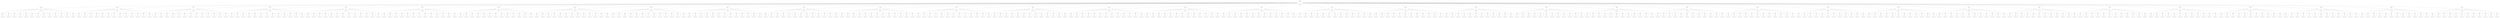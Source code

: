 graph "G" {
  node [
    fontname = "Courier";
  ];
  "443" [
    label = "Visits: 460\nValue: 426\n. b . . . . \n. . . . . a \n. . . . . . \n. . . . . . \n. . . . . . \n. . . . . . \n\na: 7 | A: 0 | \nb: 7 | B: 0 | \n\n\nO \"B\" jogou, vez do \"A\":";
  ];
  "444" [
    label = "Visits: 14\nValue: 1\n. b . . . . \n. . . . . a \n. . . . . . \n. . . . . . \n. . a . . . \n. . . . . . \n\na: 6 | A: 0 | \nb: 7 | B: 0 | \n\n\nO \"A\" jogou, vez do \"B\":";
  ];
  "445" [
    label = "Visits: 1\nValue: 1\n. b . . . . \n. . . . . a \n. . . . . . \n. . . . . . \nb . a . . . \n. . . . . . \n\na: 6 | A: 0 | \nb: 6 | B: 0 | \n\n\nO \"B\" jogou, vez do \"A\":";
  ];
  "446" [
    label = "Visits: 1\nValue: 1\n. b . . . . \n. . . . . a \n. . . . . . \n. a . . . . \n. . . . . . \n. . . b . . \n\na: 6 | A: 0 | \nb: 6 | B: 0 | \n\n\nO \"B\" jogou, vez do \"A\":";
  ];
  "447" [
    label = "Visits: 1\nValue: 1\n. b . . . . \n. . . . . a \n. . . . . . \n. . . . . b \n. . a . . . \n. . . . . . \n\na: 6 | A: 0 | \nb: 6 | B: 0 | \n\n\nO \"B\" jogou, vez do \"A\":";
  ];
  "448" [
    label = "Visits: 1\nValue: 1\n. b . . . . \n. . . . . a \n. . . . . . \n. b . . . . \n. . . . . . \n. . . a . . \n\na: 6 | A: 0 | \nb: 6 | B: 0 | \n\n\nO \"B\" jogou, vez do \"A\":";
  ];
  "449" [
    label = "Visits: 1\nValue: 1\n. b . . . . \n. . . . . a \n. . . . . . \n. . . . . . \n. . a . . . \n. . . . b . \n\na: 6 | A: 0 | \nb: 6 | B: 0 | \n\n\nO \"B\" jogou, vez do \"A\":";
  ];
  "450" [
    label = "Visits: 1\nValue: 1\n. b . . . . \n. . . . . a \n. b . . . . \n. . . . . . \n. . a . . . \n. . . . . . \n\na: 6 | A: 0 | \nb: 6 | B: 0 | \n\n\nO \"B\" jogou, vez do \"A\":";
  ];
  "451" [
    label = "Visits: 1\nValue: 1\n. b . . . . \n. . . . . a \n. . . . . . \n. . . . . . \n. . a . . . \nb . . . . . \n\na: 6 | A: 0 | \nb: 6 | B: 0 | \n\n\nO \"B\" jogou, vez do \"A\":";
  ];
  "452" [
    label = "Visits: 1\nValue: 1\n. . . . . . \nb . . . . a \n. . . . . . \n. . . . . . \n. . a . . . \n. . . . . . \n\na: 6 | A: 0 | \nb: 7 | B: 0 | \n\n\nO \"B\" jogou, vez do \"A\":";
  ];
  "453" [
    label = "Visits: 1\nValue: 1\n. b . . . . \n. . . . . a \n. . . . . . \n. . . b . . \n. . . . . . \n. a . . . . \n\na: 6 | A: 0 | \nb: 6 | B: 0 | \n\n\nO \"B\" jogou, vez do \"A\":";
  ];
  "454" [
    label = "Visits: 1\nValue: 1\n. b . . . . \n. . . . . . \n. . . . b . \n. . . . . . \n. . a . . . \n. . . . . . \n\na: 7 | A: 0 | \nb: 6 | B: 0 | \n\n\nO \"B\" jogou, vez do \"A\":";
  ];
  "455" [
    label = "Visits: 1\nValue: 1\n. b . . . . \n. . . . . a \n. . . . . . \n. . . . b . \n. . a . . . \n. . . . . . \n\na: 6 | A: 0 | \nb: 6 | B: 0 | \n\n\nO \"B\" jogou, vez do \"A\":";
  ];
  "456" [
    label = "Visits: 1\nValue: 1\nb . b . . . \n. . . . . a \n. . . . . . \n. . . . . . \n. . a . . . \n. . . . . . \n\na: 6 | A: 0 | \nb: 6 | B: 0 | \n\n\nO \"B\" jogou, vez do \"A\":";
  ];
  "457" [
    label = "Visits: 1\nValue: 1\n. b . . . . \n. . . . . a \n. . b . . . \n. . . . . . \n. . a . . . \n. . . . . . \n\na: 6 | A: 0 | \nb: 6 | B: 0 | \n\n\nO \"B\" jogou, vez do \"A\":";
  ];
  "458" [
    label = "Visits: 14\nValue: 1\n. b . . a . \n. . . . . . \n. . . . . . \n. . . . . . \n. . . . . . \n. . . . . . \n\na: 7 | A: 0 | \nb: 7 | B: 0 | \n\n\nO \"A\" jogou, vez do \"B\":";
  ];
  "459" [
    label = "Visits: 1\nValue: 1\n. . . . a . \nb . . . . . \n. . . . . . \n. . . . . . \n. . . . . . \n. . . . . . \n\na: 7 | A: 0 | \nb: 7 | B: 0 | \n\n\nO \"B\" jogou, vez do \"A\":";
  ];
  "460" [
    label = "Visits: 1\nValue: 1\n. b . . a . \n. . . . . . \n. . . . . b \n. . . . . . \n. . . . . . \n. . . . . . \n\na: 7 | A: 0 | \nb: 6 | B: 0 | \n\n\nO \"B\" jogou, vez do \"A\":";
  ];
  "461" [
    label = "Visits: 1\nValue: 1\n. b . . a . \n. . . . . . \n. . . . . . \n. . . . . b \n. . . . . . \n. . . . . . \n\na: 7 | A: 0 | \nb: 6 | B: 0 | \n\n\nO \"B\" jogou, vez do \"A\":";
  ];
  "462" [
    label = "Visits: 1\nValue: 1\n. b . . a . \n. . . . . . \n. . . . . . \n. . . . . . \n. . . . . . \n. . b . . . \n\na: 7 | A: 0 | \nb: 6 | B: 0 | \n\n\nO \"B\" jogou, vez do \"A\":";
  ];
  "463" [
    label = "Visits: 1\nValue: 1\n. b . . a . \n. . . . . . \n. . . . . . \n. . . . . . \n. . b . . . \n. . . . . . \n\na: 7 | A: 0 | \nb: 6 | B: 0 | \n\n\nO \"B\" jogou, vez do \"A\":";
  ];
  "464" [
    label = "Visits: 1\nValue: 1\n. b . . a . \n. . . . . . \n. . . . . . \n. . . . . . \n. . . . . . \n. . . . . b \n\na: 7 | A: 0 | \nb: 6 | B: 0 | \n\n\nO \"B\" jogou, vez do \"A\":";
  ];
  "465" [
    label = "Visits: 1\nValue: 1\n. b . . . . \n. . . . . b \n. . . . . . \n. . . . . . \n. . . . . . \n. . . . . . \n\na: 8 | A: 0 | \nb: 6 | B: 0 | \n\n\nO \"B\" jogou, vez do \"A\":";
  ];
  "466" [
    label = "Visits: 1\nValue: 1\n. b . . a . \n. . . . . . \n. . . b . . \n. . . . . . \n. . . . . . \n. . . . . . \n\na: 7 | A: 0 | \nb: 6 | B: 0 | \n\n\nO \"B\" jogou, vez do \"A\":";
  ];
  "467" [
    label = "Visits: 1\nValue: 1\n. b . . a . \n. . . . . . \n. . . . . . \n. . . . b . \n. . . . . . \n. . . . . . \n\na: 7 | A: 0 | \nb: 6 | B: 0 | \n\n\nO \"B\" jogou, vez do \"A\":";
  ];
  "468" [
    label = "Visits: 1\nValue: 1\n. b . . a . \n. . . . . . \n. . . . . . \n. . . . . . \n. . . . . . \n. b . . . . \n\na: 7 | A: 0 | \nb: 6 | B: 0 | \n\n\nO \"B\" jogou, vez do \"A\":";
  ];
  "469" [
    label = "Visits: 1\nValue: 1\n. b . . a . \n. . . . . . \n. . . . . . \n. . . b . . \n. . . . . . \n. . . . . . \n\na: 7 | A: 0 | \nb: 6 | B: 0 | \n\n\nO \"B\" jogou, vez do \"A\":";
  ];
  "470" [
    label = "Visits: 1\nValue: 1\n. b . a . b \n. . . . . . \n. . . . . . \n. . . . . . \n. . . . . . \n. . . . . . \n\na: 7 | A: 0 | \nb: 6 | B: 0 | \n\n\nO \"B\" jogou, vez do \"A\":";
  ];
  "471" [
    label = "Visits: 1\nValue: 1\n. b . . a . \n. . . . . . \n. . . . . . \nb . . . . . \n. . . . . . \n. . . . . . \n\na: 7 | A: 0 | \nb: 6 | B: 0 | \n\n\nO \"B\" jogou, vez do \"A\":";
  ];
  "472" [
    label = "Visits: 14\nValue: 1\n. b . . . . \n. . . . a . \n. . . . . . \n. . . . . . \n. . . . . . \n. . . . . . \n\na: 7 | A: 0 | \nb: 7 | B: 0 | \n\n\nO \"A\" jogou, vez do \"B\":";
  ];
  "473" [
    label = "Visits: 1\nValue: 1\n. b . . . . \n. . . . a . \n. . . . . . \n. . . . . b \n. . . . . . \n. . . . . . \n\na: 7 | A: 0 | \nb: 6 | B: 0 | \n\n\nO \"B\" jogou, vez do \"A\":";
  ];
  "474" [
    label = "Visits: 1\nValue: 1\nb . b . . . \n. . . . a . \n. . . . . . \n. . . . . . \n. . . . . . \n. . . . . . \n\na: 7 | A: 0 | \nb: 6 | B: 0 | \n\n\nO \"B\" jogou, vez do \"A\":";
  ];
  "475" [
    label = "Visits: 1\nValue: 1\n. b . . . . \n. . . . a . \n. . . . . . \n. . . b . . \n. . . . . . \n. . . . . . \n\na: 7 | A: 0 | \nb: 6 | B: 0 | \n\n\nO \"B\" jogou, vez do \"A\":";
  ];
  "476" [
    label = "Visits: 1\nValue: 1\n. b . . . . \n. . . . a . \n. . b . . . \n. . . . . . \n. . . . . . \n. . . . . . \n\na: 7 | A: 0 | \nb: 6 | B: 0 | \n\n\nO \"B\" jogou, vez do \"A\":";
  ];
  "477" [
    label = "Visits: 1\nValue: 1\n. b . . . . \n. . . . a . \n. . . . . . \n. . . . . . \n. . b . . . \n. . . . . . \n\na: 7 | A: 0 | \nb: 6 | B: 0 | \n\n\nO \"B\" jogou, vez do \"A\":";
  ];
  "478" [
    label = "Visits: 1\nValue: 1\n. b . . . . \n. . . . a . \n. . . . . . \n. . . . . . \n. . . . b . \n. . . . . . \n\na: 7 | A: 0 | \nb: 6 | B: 0 | \n\n\nO \"B\" jogou, vez do \"A\":";
  ];
  "479" [
    label = "Visits: 1\nValue: 1\n. b . . . . \n. . . . a . \n. . . . . . \n. . . . . . \n. . . . . . \n. . . . . b \n\na: 7 | A: 0 | \nb: 6 | B: 0 | \n\n\nO \"B\" jogou, vez do \"A\":";
  ];
  "480" [
    label = "Visits: 1\nValue: 1\n. b . . . . \n. . . . a . \n. . . . . . \n. . . . . . \n. . . . . . \n. b . . . . \n\na: 7 | A: 0 | \nb: 6 | B: 0 | \n\n\nO \"B\" jogou, vez do \"A\":";
  ];
  "481" [
    label = "Visits: 1\nValue: 1\n. b . . . . \n. . . . a . \n. . . . . . \n. b . . . . \n. . . . . . \n. . . . . . \n\na: 7 | A: 0 | \nb: 6 | B: 0 | \n\n\nO \"B\" jogou, vez do \"A\":";
  ];
  "482" [
    label = "Visits: 1\nValue: 1\n. . . . . . \n. . b . a . \n. . . . . . \n. . . . . . \n. . . . . . \n. . . . . . \n\na: 7 | A: 0 | \nb: 7 | B: 0 | \n\n\nO \"B\" jogou, vez do \"A\":";
  ];
  "483" [
    label = "Visits: 1\nValue: 1\n. b . . . . \n. . . . a . \n. . . . . . \n. . . . . . \nb . . . . . \n. . . . . . \n\na: 7 | A: 0 | \nb: 6 | B: 0 | \n\n\nO \"B\" jogou, vez do \"A\":";
  ];
  "484" [
    label = "Visits: 1\nValue: 1\n. b . . . . \n. . . . a . \n. . . . . . \n. . . . . . \n. . . . . b \n. . . . . . \n\na: 7 | A: 0 | \nb: 6 | B: 0 | \n\n\nO \"B\" jogou, vez do \"A\":";
  ];
  "485" [
    label = "Visits: 1\nValue: 1\n. b . . . a \n. . . . . . \n. . . b . . \n. . . . . . \n. . . . . . \n. . . . . . \n\na: 7 | A: 0 | \nb: 6 | B: 0 | \n\n\nO \"B\" jogou, vez do \"A\":";
  ];
  "486" [
    label = "Visits: 14\nValue: 1\n. b . . . . \n. . . . . a \n. . . a . . \n. . . . . . \n. . . . . . \n. . . . . . \n\na: 6 | A: 0 | \nb: 7 | B: 0 | \n\n\nO \"A\" jogou, vez do \"B\":";
  ];
  "487" [
    label = "Visits: 1\nValue: 1\n. b . . . . \n. . . . . a \n. . . a . . \n. . . . . . \n. . . . . . \nb . . . . . \n\na: 6 | A: 0 | \nb: 6 | B: 0 | \n\n\nO \"B\" jogou, vez do \"A\":";
  ];
  "488" [
    label = "Visits: 1\nValue: 1\n. b . . . . \n. . . . . a \nb . . a . . \n. . . . . . \n. . . . . . \n. . . . . . \n\na: 6 | A: 0 | \nb: 6 | B: 0 | \n\n\nO \"B\" jogou, vez do \"A\":";
  ];
  "489" [
    label = "Visits: 1\nValue: 1\n. b . . . . \n. . . . . a \n. . . a . . \nb . . . . . \n. . . . . . \n. . . . . . \n\na: 6 | A: 0 | \nb: 6 | B: 0 | \n\n\nO \"B\" jogou, vez do \"A\":";
  ];
  "490" [
    label = "Visits: 1\nValue: 1\n. b . . . . \n. . . . . a \n. . . a . . \n. . . . . . \n. . . . . . \n. b . . . . \n\na: 6 | A: 0 | \nb: 6 | B: 0 | \n\n\nO \"B\" jogou, vez do \"A\":";
  ];
  "491" [
    label = "Visits: 1\nValue: 1\n. b . . . . \n. . . . . a \n. . . a . . \n. . . . . . \n. . . . . b \n. . . . . . \n\na: 6 | A: 0 | \nb: 6 | B: 0 | \n\n\nO \"B\" jogou, vez do \"A\":";
  ];
  "492" [
    label = "Visits: 1\nValue: 1\n. b . . . . \n. . . . . a \n. . . a . . \n. . . . . . \n. . . . b . \n. . . . . . \n\na: 6 | A: 0 | \nb: 6 | B: 0 | \n\n\nO \"B\" jogou, vez do \"A\":";
  ];
  "493" [
    label = "Visits: 1\nValue: 1\n. . . . . . \nb . . . . a \n. . . a . . \n. . . . . . \n. . . . . . \n. . . . . . \n\na: 6 | A: 0 | \nb: 7 | B: 0 | \n\n\nO \"B\" jogou, vez do \"A\":";
  ];
  "494" [
    label = "Visits: 1\nValue: 1\n. b . . . . \n. . a . . a \n. . . . . . \n. . . . b . \n. . . . . . \n. . . . . . \n\na: 6 | A: 0 | \nb: 6 | B: 0 | \n\n\nO \"B\" jogou, vez do \"A\":";
  ];
  "495" [
    label = "Visits: 1\nValue: 1\n. b . . . . \n. . . . . a \n. . . a . . \n. . . . . . \n. . . . . . \n. . . . b . \n\na: 6 | A: 0 | \nb: 6 | B: 0 | \n\n\nO \"B\" jogou, vez do \"A\":";
  ];
  "496" [
    label = "Visits: 1\nValue: 1\n. b . . . b \n. . . . . . \n. . . a . a \n. . . . . . \n. . . . . . \n. . . . . . \n\na: 6 | A: 0 | \nb: 6 | B: 0 | \n\n\nO \"B\" jogou, vez do \"A\":";
  ];
  "497" [
    label = "Visits: 1\nValue: 1\n. b . . . . \n. . . . a a \n. . . . . . \n. . b . . . \n. . . . . . \n. . . . . . \n\na: 6 | A: 0 | \nb: 6 | B: 0 | \n\n\nO \"B\" jogou, vez do \"A\":";
  ];
  "498" [
    label = "Visits: 1\nValue: 1\n. b . . . . \n. . . . . a \n. b . a . . \n. . . . . . \n. . . . . . \n. . . . . . \n\na: 6 | A: 0 | \nb: 6 | B: 0 | \n\n\nO \"B\" jogou, vez do \"A\":";
  ];
  "499" [
    label = "Visits: 1\nValue: 1\n. b . . . . \n. . . . . a \n. . . a . . \n. . . . . . \n. . . . . . \n. . . b . . \n\na: 6 | A: 0 | \nb: 6 | B: 0 | \n\n\nO \"B\" jogou, vez do \"A\":";
  ];
  "500" [
    label = "Visits: 14\nValue: 1\n. b . . . . \n. . . . . a \n. . . . . . \n. a . . . . \n. . . . . . \n. . . . . . \n\na: 6 | A: 0 | \nb: 7 | B: 0 | \n\n\nO \"A\" jogou, vez do \"B\":";
  ];
  "501" [
    label = "Visits: 1\nValue: 1\n. b . . . . \n. . . . . a \n. . . . . . \n. a . . . . \n. . . . . . \n. . . b . . \n\na: 6 | A: 0 | \nb: 6 | B: 0 | \n\n\nO \"B\" jogou, vez do \"A\":";
  ];
  "502" [
    label = "Visits: 1\nValue: 1\n. b . . . . \n. . . . . a \n. a . . . . \n. . . . . . \n. b . . . . \n. . . . . . \n\na: 6 | A: 0 | \nb: 6 | B: 0 | \n\n\nO \"B\" jogou, vez do \"A\":";
  ];
  "503" [
    label = "Visits: 1\nValue: 1\n. b . b . . \n. . . . . a \n. . . . . . \n. a . . . . \n. . . . . . \n. . . . . . \n\na: 6 | A: 0 | \nb: 6 | B: 0 | \n\n\nO \"B\" jogou, vez do \"A\":";
  ];
  "504" [
    label = "Visits: 1\nValue: 1\n. b . . . . \n. . . . . a \n. . . . . . \n. a . b . . \n. . . . . . \n. . . . . . \n\na: 6 | A: 0 | \nb: 6 | B: 0 | \n\n\nO \"B\" jogou, vez do \"A\":";
  ];
  "505" [
    label = "Visits: 1\nValue: 1\n. b . . . . \n. . . . . a \n. . . . . . \n. a . . . . \n. . . . b . \n. . . . . . \n\na: 6 | A: 0 | \nb: 6 | B: 0 | \n\n\nO \"B\" jogou, vez do \"A\":";
  ];
  "506" [
    label = "Visits: 1\nValue: 1\n. b . . . . \n. . . . . a \n. . . . . . \n. a . . b . \n. . . . . . \n. . . . . . \n\na: 6 | A: 0 | \nb: 6 | B: 0 | \n\n\nO \"B\" jogou, vez do \"A\":";
  ];
  "507" [
    label = "Visits: 1\nValue: 1\n. b . . . . \n. . . . . . \n. . . . b . \n. a . . . . \n. . . . . . \n. . . . . . \n\na: 7 | A: 0 | \nb: 6 | B: 0 | \n\n\nO \"B\" jogou, vez do \"A\":";
  ];
  "508" [
    label = "Visits: 1\nValue: 1\n. b . . . . \n. . . . . a \n. . . . . . \n. a . . . . \n. . . . . b \n. . . . . . \n\na: 6 | A: 0 | \nb: 6 | B: 0 | \n\n\nO \"B\" jogou, vez do \"A\":";
  ];
  "509" [
    label = "Visits: 1\nValue: 1\n. b . . . a \n. . . . . . \n. . . . . b \n. a . . . . \n. . . . . . \n. . . . . . \n\na: 6 | A: 0 | \nb: 6 | B: 0 | \n\n\nO \"B\" jogou, vez do \"A\":";
  ];
  "510" [
    label = "Visits: 1\nValue: 1\n. b . . . . \n. . . . . a \n. . . . . . \n. a . . . . \n. . . . . . \n. . b . . . \n\na: 6 | A: 0 | \nb: 6 | B: 0 | \n\n\nO \"B\" jogou, vez do \"A\":";
  ];
  "511" [
    label = "Visits: 1\nValue: 1\n. b . . . . \n. . . . . a \n. . . b . . \n. a . . . . \n. . . . . . \n. . . . . . \n\na: 6 | A: 0 | \nb: 6 | B: 0 | \n\n\nO \"B\" jogou, vez do \"A\":";
  ];
  "512" [
    label = "Visits: 1\nValue: 1\n. b . . . . \n. . . b . a \n. . . . . . \n. a . . . . \n. . . . . . \n. . . . . . \n\na: 6 | A: 0 | \nb: 6 | B: 0 | \n\n\nO \"B\" jogou, vez do \"A\":";
  ];
  "513" [
    label = "Visits: 1\nValue: 1\n. . . . . . \nb . . . . a \n. . . . . . \n. a . . . . \n. . . . . . \n. . . . . . \n\na: 6 | A: 0 | \nb: 7 | B: 0 | \n\n\nO \"B\" jogou, vez do \"A\":";
  ];
  "514" [
    label = "Visits: 14\nValue: 1\na . b . . . \n. . . . . a \n. . . . . . \n. . . . . . \n. . . . . . \n. . . . . . \n\na: 6 | A: 0 | \nb: 7 | B: 0 | \n\n\nO \"A\" jogou, vez do \"B\":";
  ];
  "515" [
    label = "Visits: 1\nValue: 1\na b . b . . \n. . . . . a \n. . . . . . \n. . . . . . \n. . . . . . \n. . . . . . \n\na: 6 | A: 0 | \nb: 6 | B: 0 | \n\n\nO \"B\" jogou, vez do \"A\":";
  ];
  "516" [
    label = "Visits: 1\nValue: 1\na . b . . . \n. . . . . a \n. . . . . . \n. b . . . . \n. . . . . . \n. . . . . . \n\na: 6 | A: 0 | \nb: 6 | B: 0 | \n\n\nO \"B\" jogou, vez do \"A\":";
  ];
  "517" [
    label = "Visits: 1\nValue: 1\n. . . . . . \n. b . . . a \n. . . . . . \n. . . . . . \n. . . . . . \n. . . . . . \n\na: 7 | A: 0 | \nb: 7 | B: 0 | \n\n\nO \"B\" jogou, vez do \"A\":";
  ];
  "518" [
    label = "Visits: 1\nValue: 1\na . b . . . \n. . . . . a \n. . . . . . \n. . . . . b \n. . . . . . \n. . . . . . \n\na: 6 | A: 0 | \nb: 6 | B: 0 | \n\n\nO \"B\" jogou, vez do \"A\":";
  ];
  "519" [
    label = "Visits: 1\nValue: 1\na . b . . . \n. . . . . a \n. . . . . . \n. . . . . . \n. . b . . . \n. . . . . . \n\na: 6 | A: 0 | \nb: 6 | B: 0 | \n\n\nO \"B\" jogou, vez do \"A\":";
  ];
  "520" [
    label = "Visits: 1\nValue: 1\na . b . . . \n. . . . . . \n. . . . b . \n. . . . . . \n. . . . . . \n. . . . . . \n\na: 7 | A: 0 | \nb: 6 | B: 0 | \n\n\nO \"B\" jogou, vez do \"A\":";
  ];
  "521" [
    label = "Visits: 1\nValue: 1\na . b . . . \n. . . . b . \n. . . . . . \n. . . . . . \n. . . . . . \n. . . . . . \n\na: 7 | A: 0 | \nb: 6 | B: 0 | \n\n\nO \"B\" jogou, vez do \"A\":";
  ];
  "522" [
    label = "Visits: 1\nValue: 1\na . b . . . \n. . . . . a \nb . . . . . \n. . . . . . \n. . . . . . \n. . . . . . \n\na: 6 | A: 0 | \nb: 6 | B: 0 | \n\n\nO \"B\" jogou, vez do \"A\":";
  ];
  "523" [
    label = "Visits: 1\nValue: 1\na . b . . . \n. . . . . a \n. b . . . . \n. . . . . . \n. . . . . . \n. . . . . . \n\na: 6 | A: 0 | \nb: 6 | B: 0 | \n\n\nO \"B\" jogou, vez do \"A\":";
  ];
  "524" [
    label = "Visits: 1\nValue: 1\na . b . . . \n. . . . . a \n. . . . . . \n. . . . . . \n. . . . b . \n. . . . . . \n\na: 6 | A: 0 | \nb: 6 | B: 0 | \n\n\nO \"B\" jogou, vez do \"A\":";
  ];
  "525" [
    label = "Visits: 1\nValue: 1\na . b . . . \n. . . . . a \n. . . . . . \n. . . . . . \n. . . . . . \n. . . b . . \n\na: 6 | A: 0 | \nb: 6 | B: 0 | \n\n\nO \"B\" jogou, vez do \"A\":";
  ];
  "526" [
    label = "Visits: 1\nValue: 1\na . b . . . \n. . . . . a \n. . . . . . \n. . . . . . \n. . . . . . \n. b . . . . \n\na: 6 | A: 0 | \nb: 6 | B: 0 | \n\n\nO \"B\" jogou, vez do \"A\":";
  ];
  "527" [
    label = "Visits: 1\nValue: 1\na . b . . . \n. . . . . a \n. . . b . . \n. . . . . . \n. . . . . . \n. . . . . . \n\na: 6 | A: 0 | \nb: 6 | B: 0 | \n\n\nO \"B\" jogou, vez do \"A\":";
  ];
  "528" [
    label = "Visits: 14\nValue: 1\n. b . . . a \n. . . . . . \n. . . . . a \n. . . . . . \n. . . . . . \n. . . . . . \n\na: 6 | A: 0 | \nb: 7 | B: 0 | \n\n\nO \"A\" jogou, vez do \"B\":";
  ];
  "529" [
    label = "Visits: 1\nValue: 1\n. b . . . a \n. . . . . . \n. . . . . a \n. . . . . . \n. . . . . . \n. . . . . b \n\na: 6 | A: 0 | \nb: 6 | B: 0 | \n\n\nO \"B\" jogou, vez do \"A\":";
  ];
  "530" [
    label = "Visits: 1\nValue: 1\n. b . . . a \n. . . . . . \n. . . . . a \n. . . . . . \n. . . b . . \n. . . . . . \n\na: 6 | A: 0 | \nb: 6 | B: 0 | \n\n\nO \"B\" jogou, vez do \"A\":";
  ];
  "531" [
    label = "Visits: 1\nValue: 1\n. b . . b . \n. . . . . . \n. . . . . a \n. . . . . . \n. . . . . . \n. . . . . . \n\na: 7 | A: 0 | \nb: 6 | B: 0 | \n\n\nO \"B\" jogou, vez do \"A\":";
  ];
  "532" [
    label = "Visits: 1\nValue: 1\n. b . . . a \n. . . . . . \n. . . . . a \n. . . . . . \n. b . . . . \n. . . . . . \n\na: 6 | A: 0 | \nb: 6 | B: 0 | \n\n\nO \"B\" jogou, vez do \"A\":";
  ];
  "533" [
    label = "Visits: 1\nValue: 1\n. b . . . a \n. . . b . . \n. . . . . a \n. . . . . . \n. . . . . . \n. . . . . . \n\na: 6 | A: 0 | \nb: 6 | B: 0 | \n\n\nO \"B\" jogou, vez do \"A\":";
  ];
  "534" [
    label = "Visits: 1\nValue: 1\n. b . . . a \n. . . . . . \n. . . . b . \n. . . . . . \n. . . . . . \n. . . . . . \n\na: 7 | A: 0 | \nb: 6 | B: 0 | \n\n\nO \"B\" jogou, vez do \"A\":";
  ];
  "535" [
    label = "Visits: 1\nValue: 1\n. b . . . a \n. . . . . . \n. . . b . a \n. . . . . . \n. . . . . . \n. . . . . . \n\na: 6 | A: 0 | \nb: 6 | B: 0 | \n\n\nO \"B\" jogou, vez do \"A\":";
  ];
  "536" [
    label = "Visits: 1\nValue: 1\n. b . b . a \n. . . . . . \n. . . . . a \n. . . . . . \n. . . . . . \n. . . . . . \n\na: 6 | A: 0 | \nb: 6 | B: 0 | \n\n\nO \"B\" jogou, vez do \"A\":";
  ];
  "537" [
    label = "Visits: 1\nValue: 1\n. b . . . a \n. . . . . . \n. . b . . a \n. . . . . . \n. . . . . . \n. . . . . . \n\na: 6 | A: 0 | \nb: 6 | B: 0 | \n\n\nO \"B\" jogou, vez do \"A\":";
  ];
  "538" [
    label = "Visits: 1\nValue: 1\n. b . . . . \n. . . . b . \n. . . . . . \n. . . . . . \n. . . . . . \n. . . . . . \n\na: 8 | A: 0 | \nb: 6 | B: 0 | \n\n\nO \"B\" jogou, vez do \"A\":";
  ];
  "539" [
    label = "Visits: 1\nValue: 1\n. b . . . a \n. . . . . . \n. . . . . . \n. . . . b . \n. . . . . . \n. . . . . . \n\na: 7 | A: 0 | \nb: 6 | B: 0 | \n\n\nO \"B\" jogou, vez do \"A\":";
  ];
  "540" [
    label = "Visits: 1\nValue: 1\nb . b . . a \n. . . . . . \n. . . . . a \n. . . . . . \n. . . . . . \n. . . . . . \n\na: 6 | A: 0 | \nb: 6 | B: 0 | \n\n\nO \"B\" jogou, vez do \"A\":";
  ];
  "541" [
    label = "Visits: 1\nValue: 1\n. . . . . a \n. b . . . . \n. . . . . a \n. . . . . . \n. . . . . . \n. . . . . . \n\na: 6 | A: 0 | \nb: 7 | B: 0 | \n\n\nO \"B\" jogou, vez do \"A\":";
  ];
  "542" [
    label = "Visits: 14\nValue: 1\n. b . . . . \n. . . . . a \n. a . . . . \n. . . . . . \n. . . . . . \n. . . . . . \n\na: 6 | A: 0 | \nb: 7 | B: 0 | \n\n\nO \"A\" jogou, vez do \"B\":";
  ];
  "543" [
    label = "Visits: 1\nValue: 1\nb . b . . . \n. . . . . a \n. a . . . . \n. . . . . . \n. . . . . . \n. . . . . . \n\na: 6 | A: 0 | \nb: 6 | B: 0 | \n\n\nO \"B\" jogou, vez do \"A\":";
  ];
  "544" [
    label = "Visits: 1\nValue: 1\n. . . . . . \n. . b . . a \n. . . . . . \na . . . . . \n. . . . . . \n. . . . . . \n\na: 6 | A: 0 | \nb: 7 | B: 0 | \n\n\nO \"B\" jogou, vez do \"A\":";
  ];
  "545" [
    label = "Visits: 1\nValue: 1\n. b . . . . \n. . a . . a \n. . . . . . \nb . . . . . \n. . . . . . \n. . . . . . \n\na: 6 | A: 0 | \nb: 6 | B: 0 | \n\n\nO \"B\" jogou, vez do \"A\":";
  ];
  "546" [
    label = "Visits: 1\nValue: 1\n. b . . . . \n. . . . . . \n. a . . b . \n. . . . . . \n. . . . . . \n. . . . . . \n\na: 7 | A: 0 | \nb: 6 | B: 0 | \n\n\nO \"B\" jogou, vez do \"A\":";
  ];
  "547" [
    label = "Visits: 1\nValue: 1\n. b . . . . \n. . . . . a \nb . a . . . \n. . . . . . \n. . . . . . \n. . . . . . \n\na: 6 | A: 0 | \nb: 6 | B: 0 | \n\n\nO \"B\" jogou, vez do \"A\":";
  ];
  "548" [
    label = "Visits: 1\nValue: 1\n. b . . . . \n. . . . . a \n. a . . . . \n. . . . . . \n. b . . . . \n. . . . . . \n\na: 6 | A: 0 | \nb: 6 | B: 0 | \n\n\nO \"B\" jogou, vez do \"A\":";
  ];
  "549" [
    label = "Visits: 1\nValue: 1\n. . . . . . \nb . . . . a \n. . . . . . \n. . a . . . \n. . . . . . \n. . . . . . \n\na: 6 | A: 0 | \nb: 7 | B: 0 | \n\n\nO \"B\" jogou, vez do \"A\":";
  ];
  "550" [
    label = "Visits: 1\nValue: 1\n. b . . . . \na . . . . a \n. . . . . . \n. . b . . . \n. . . . . . \n. . . . . . \n\na: 6 | A: 0 | \nb: 6 | B: 0 | \n\n\nO \"B\" jogou, vez do \"A\":";
  ];
  "551" [
    label = "Visits: 1\nValue: 1\n. b . . b . \n. . . . . . \n. a . . . . \n. . . . . . \n. . . . . . \n. . . . . . \n\na: 7 | A: 0 | \nb: 6 | B: 0 | \n\n\nO \"B\" jogou, vez do \"A\":";
  ];
  "552" [
    label = "Visits: 1\nValue: 1\n. b . . . . \n. . . . . a \n. a . . . . \n. . . . . b \n. . . . . . \n. . . . . . \n\na: 6 | A: 0 | \nb: 6 | B: 0 | \n\n\nO \"B\" jogou, vez do \"A\":";
  ];
  "553" [
    label = "Visits: 1\nValue: 1\n. b . . . . \n. . . . . a \n. a . . . . \n. . . . b . \n. . . . . . \n. . . . . . \n\na: 6 | A: 0 | \nb: 6 | B: 0 | \n\n\nO \"B\" jogou, vez do \"A\":";
  ];
  "554" [
    label = "Visits: 1\nValue: 1\n. b . b . . \n. . . . . a \n. a . . . . \n. . . . . . \n. . . . . . \n. . . . . . \n\na: 6 | A: 0 | \nb: 6 | B: 0 | \n\n\nO \"B\" jogou, vez do \"A\":";
  ];
  "555" [
    label = "Visits: 1\nValue: 1\n. b . . . . \n. . . b . a \n. a . . . . \n. . . . . . \n. . . . . . \n. . . . . . \n\na: 6 | A: 0 | \nb: 6 | B: 0 | \n\n\nO \"B\" jogou, vez do \"A\":";
  ];
  "556" [
    label = "Visits: 14\nValue: 1\n. b . a . . \n. . . . . a \n. . . . . . \n. . . . . . \n. . . . . . \n. . . . . . \n\na: 6 | A: 0 | \nb: 7 | B: 0 | \n\n\nO \"A\" jogou, vez do \"B\":";
  ];
  "557" [
    label = "Visits: 1\nValue: 1\n. . . a . . \nb . . . . a \n. . . . . . \n. . . . . . \n. . . . . . \n. . . . . . \n\na: 6 | A: 0 | \nb: 7 | B: 0 | \n\n\nO \"B\" jogou, vez do \"A\":";
  ];
  "558" [
    label = "Visits: 1\nValue: 1\n. b . . . . \n. . . . b . \n. . . . . . \n. . . . . . \n. . . . . . \n. . . . . . \n\na: 8 | A: 0 | \nb: 6 | B: 0 | \n\n\nO \"B\" jogou, vez do \"A\":";
  ];
  "559" [
    label = "Visits: 1\nValue: 1\n. b . a . . \n. . . . . a \n. . . . . . \n. . . b . . \n. . . . . . \n. . . . . . \n\na: 6 | A: 0 | \nb: 6 | B: 0 | \n\n\nO \"B\" jogou, vez do \"A\":";
  ];
  "560" [
    label = "Visits: 1\nValue: 1\n. . . a . . \n. b . . . a \n. . . . . . \n. . . . . . \n. . . . . . \n. . . . . . \n\na: 6 | A: 0 | \nb: 7 | B: 0 | \n\n\nO \"B\" jogou, vez do \"A\":";
  ];
  "561" [
    label = "Visits: 1\nValue: 1\n. b . a . . \n. . . . . a \n. . . . . . \n. . . . . . \n. . . . . . \n. . . . b . \n\na: 6 | A: 0 | \nb: 6 | B: 0 | \n\n\nO \"B\" jogou, vez do \"A\":";
  ];
  "562" [
    label = "Visits: 1\nValue: 1\n. b . a . . \n. . . . . a \n. . . . . . \n. . b . . . \n. . . . . . \n. . . . . . \n\na: 6 | A: 0 | \nb: 6 | B: 0 | \n\n\nO \"B\" jogou, vez do \"A\":";
  ];
  "563" [
    label = "Visits: 1\nValue: 1\n. b a . b . \n. . . . . . \n. . . . . . \n. . . . . . \n. . . . . . \n. . . . . . \n\na: 7 | A: 0 | \nb: 6 | B: 0 | \n\n\nO \"B\" jogou, vez do \"A\":";
  ];
  "564" [
    label = "Visits: 1\nValue: 1\n. b . a . . \n. . . . . a \n. . . . . . \n. . . . b . \n. . . . . . \n. . . . . . \n\na: 6 | A: 0 | \nb: 6 | B: 0 | \n\n\nO \"B\" jogou, vez do \"A\":";
  ];
  "565" [
    label = "Visits: 1\nValue: 1\n. b . a . . \n. . . . . a \n. . . . . . \n. . . . . b \n. . . . . . \n. . . . . . \n\na: 6 | A: 0 | \nb: 6 | B: 0 | \n\n\nO \"B\" jogou, vez do \"A\":";
  ];
  "566" [
    label = "Visits: 1\nValue: 1\n. b . a . . \n. . . . . a \nb . . . . . \n. . . . . . \n. . . . . . \n. . . . . . \n\na: 6 | A: 0 | \nb: 6 | B: 0 | \n\n\nO \"B\" jogou, vez do \"A\":";
  ];
  "567" [
    label = "Visits: 1\nValue: 1\n. b . a . . \n. . . . . a \n. . . . . . \n. . . . . . \n. . . b . . \n. . . . . . \n\na: 6 | A: 0 | \nb: 6 | B: 0 | \n\n\nO \"B\" jogou, vez do \"A\":";
  ];
  "568" [
    label = "Visits: 1\nValue: 1\n. b . a . . \n. . . . . a \n. . . b . . \n. . . . . . \n. . . . . . \n. . . . . . \n\na: 6 | A: 0 | \nb: 6 | B: 0 | \n\n\nO \"B\" jogou, vez do \"A\":";
  ];
  "569" [
    label = "Visits: 1\nValue: 1\n. b . a . a \n. . . . . . \n. . . . . b \n. . . . . . \n. . . . . . \n. . . . . . \n\na: 6 | A: 0 | \nb: 6 | B: 0 | \n\n\nO \"B\" jogou, vez do \"A\":";
  ];
  "570" [
    label = "Visits: 14\nValue: 1\n. b . . . . \n. . . . . a \n. . . . . . \n. . . . . . \n. . . . . . \n. . . a . . \n\na: 6 | A: 0 | \nb: 7 | B: 0 | \n\n\nO \"A\" jogou, vez do \"B\":";
  ];
  "571" [
    label = "Visits: 1\nValue: 1\n. b . . b . \n. . . . . . \n. . . . . . \n. . . . . . \n. . . . . . \n. . . a . . \n\na: 7 | A: 0 | \nb: 6 | B: 0 | \n\n\nO \"B\" jogou, vez do \"A\":";
  ];
  "572" [
    label = "Visits: 1\nValue: 1\n. b . . . . \n. . . . . a \n. . . . . . \n. . . . . . \n. . . . . b \n. . . a . . \n\na: 6 | A: 0 | \nb: 6 | B: 0 | \n\n\nO \"B\" jogou, vez do \"A\":";
  ];
  "573" [
    label = "Visits: 1\nValue: 1\n. b . . . . \n. . . . . a \nb . . . . . \n. . . . . . \n. . . . . . \n. . . a . . \n\na: 6 | A: 0 | \nb: 6 | B: 0 | \n\n\nO \"B\" jogou, vez do \"A\":";
  ];
  "574" [
    label = "Visits: 1\nValue: 1\nb . b . . . \n. . . . . a \n. . . . . . \n. . . . . . \n. . . . . . \n. . . a . . \n\na: 6 | A: 0 | \nb: 6 | B: 0 | \n\n\nO \"B\" jogou, vez do \"A\":";
  ];
  "575" [
    label = "Visits: 1\nValue: 1\n. b . . . . \n. . . . . a \n. . . . . . \n. . . . . . \n. . . . . . \nb . . a . . \n\na: 6 | A: 0 | \nb: 6 | B: 0 | \n\n\nO \"B\" jogou, vez do \"A\":";
  ];
  "576" [
    label = "Visits: 1\nValue: 1\n. . . . . . \n. b . . . a \n. . . . . . \n. . . . . . \n. . . . . . \n. . . a . . \n\na: 6 | A: 0 | \nb: 7 | B: 0 | \n\n\nO \"B\" jogou, vez do \"A\":";
  ];
  "577" [
    label = "Visits: 1\nValue: 1\n. . . . . . \n. . b . . a \n. . . . . . \n. . . . . . \n. . . . . . \n. . . a . . \n\na: 6 | A: 0 | \nb: 7 | B: 0 | \n\n\nO \"B\" jogou, vez do \"A\":";
  ];
  "578" [
    label = "Visits: 1\nValue: 1\n. . . . . . \nb . . . . a \n. . . . . . \n. . . . . . \n. . . . . . \n. . . a . . \n\na: 6 | A: 0 | \nb: 7 | B: 0 | \n\n\nO \"B\" jogou, vez do \"A\":";
  ];
  "579" [
    label = "Visits: 1\nValue: 1\n. b . . . . \n. . . . . a \n. . . b . . \n. . . . . . \n. . . . . . \n. . . a . . \n\na: 6 | A: 0 | \nb: 6 | B: 0 | \n\n\nO \"B\" jogou, vez do \"A\":";
  ];
  "580" [
    label = "Visits: 1\nValue: 1\n. b . . . . \n. . . . . a \n. . . . . . \n. . . . . . \n. . . . . . \n. b . a . . \n\na: 6 | A: 0 | \nb: 6 | B: 0 | \n\n\nO \"B\" jogou, vez do \"A\":";
  ];
  "581" [
    label = "Visits: 1\nValue: 1\n. b . . . . \n. . . . . a \n. . . . . . \n. . . . . . \n. . . . b . \n. . . . . . \n\na: 7 | A: 0 | \nb: 6 | B: 0 | \n\n\nO \"B\" jogou, vez do \"A\":";
  ];
  "582" [
    label = "Visits: 1\nValue: 1\n. b . . . . \n. . . . . a \n. . . . . . \n. . . . . . \n. . . . . . \n. . . a . b \n\na: 6 | A: 0 | \nb: 6 | B: 0 | \n\n\nO \"B\" jogou, vez do \"A\":";
  ];
  "583" [
    label = "Visits: 1\nValue: 1\n. b . . . . \n. . . . . a \n. . b . . . \n. . . . . . \n. . . . . . \n. . . a . . \n\na: 6 | A: 0 | \nb: 6 | B: 0 | \n\n\nO \"B\" jogou, vez do \"A\":";
  ];
  "584" [
    label = "Visits: 14\nValue: 1\n. b . . . . \n. . . . . a \n. . . . . . \n. . . . . . \n. . . . . . \n. a . . . . \n\na: 6 | A: 0 | \nb: 7 | B: 0 | \n\n\nO \"A\" jogou, vez do \"B\":";
  ];
  "585" [
    label = "Visits: 1\nValue: 1\nb . b . . . \n. . . . . a \n. . . . . . \n. . . . . . \n. . . . . . \n. a . . . . \n\na: 6 | A: 0 | \nb: 6 | B: 0 | \n\n\nO \"B\" jogou, vez do \"A\":";
  ];
  "586" [
    label = "Visits: 1\nValue: 1\n. b . . . . \n. . . . . a \n. b . . . . \n. . . . . . \n. . . . . . \n. a . . . . \n\na: 6 | A: 0 | \nb: 6 | B: 0 | \n\n\nO \"B\" jogou, vez do \"A\":";
  ];
  "587" [
    label = "Visits: 1\nValue: 1\nb . b . . . \n. . . . . a \n. . . . . . \n. . . . . . \n. . . . . . \n. a . . . . \n\na: 6 | A: 0 | \nb: 6 | B: 0 | \n\n\nO \"B\" jogou, vez do \"A\":";
  ];
  "588" [
    label = "Visits: 1\nValue: 1\n. b . . . . \n. . . . . a \n. . . b . . \n. . . . . . \n. . . . . . \n. a . . . . \n\na: 6 | A: 0 | \nb: 6 | B: 0 | \n\n\nO \"B\" jogou, vez do \"A\":";
  ];
  "589" [
    label = "Visits: 1\nValue: 1\n. b . . . . \n. . . . . a \n. . . . . . \n. . . . b . \n. . . . . . \n. a . . . . \n\na: 6 | A: 0 | \nb: 6 | B: 0 | \n\n\nO \"B\" jogou, vez do \"A\":";
  ];
  "590" [
    label = "Visits: 1\nValue: 1\n. b . . b . \n. . . . . . \n. . . . . . \n. . . . . . \n. . . . . . \n. a . . . . \n\na: 7 | A: 0 | \nb: 6 | B: 0 | \n\n\nO \"B\" jogou, vez do \"A\":";
  ];
  "591" [
    label = "Visits: 1\nValue: 1\n. b . . . . \n. . . . . a \n. . . . . . \n. . . . . . \n. . . . . . \n. a . . b . \n\na: 6 | A: 0 | \nb: 6 | B: 0 | \n\n\nO \"B\" jogou, vez do \"A\":";
  ];
  "592" [
    label = "Visits: 1\nValue: 1\n. b . . . . \n. . . . . a \n. . . . . . \nb . . . . . \n. . . . . . \n. a . . . . \n\na: 6 | A: 0 | \nb: 6 | B: 0 | \n\n\nO \"B\" jogou, vez do \"A\":";
  ];
  "593" [
    label = "Visits: 1\nValue: 1\n. b . . . . \n. . . . . a \n. . b . . . \n. . . . . . \n. . . . . . \n. a . . . . \n\na: 6 | A: 0 | \nb: 6 | B: 0 | \n\n\nO \"B\" jogou, vez do \"A\":";
  ];
  "594" [
    label = "Visits: 1\nValue: 1\n. b . . . . \n. . . . . a \n. . . . . . \n. . . . . . \n. . . . b . \n. a . . . . \n\na: 6 | A: 0 | \nb: 6 | B: 0 | \n\n\nO \"B\" jogou, vez do \"A\":";
  ];
  "595" [
    label = "Visits: 1\nValue: 1\n. b . . . . \n. . . . . a \n. . . . . . \n. . . . . . \nb . . . . . \n. . . . . . \n\na: 7 | A: 0 | \nb: 6 | B: 0 | \n\n\nO \"B\" jogou, vez do \"A\":";
  ];
  "596" [
    label = "Visits: 1\nValue: 1\n. b . . . . \n. . . . . a \n. . . . . . \n. . . . . . \n. b . . . . \n. . . . . . \n\na: 7 | A: 0 | \nb: 6 | B: 0 | \n\n\nO \"B\" jogou, vez do \"A\":";
  ];
  "597" [
    label = "Visits: 1\nValue: 1\n. b . . . . \n. . . . . a \n. . . . . . \n. . . . . . \n. . . . . . \n. a . b . . \n\na: 6 | A: 0 | \nb: 6 | B: 0 | \n\n\nO \"B\" jogou, vez do \"A\":";
  ];
  "598" [
    label = "Visits: 14\nValue: 1\n. b . . . . \n. . . . . a \n. . . . . . \n. . . . . . \n. . . . . . \n. . a . . . \n\na: 6 | A: 0 | \nb: 7 | B: 0 | \n\n\nO \"A\" jogou, vez do \"B\":";
  ];
  "599" [
    label = "Visits: 1\nValue: 1\n. b . . . . \n. . . . . a \n. . b . . . \n. . . . . . \n. . . . . . \n. . a . . . \n\na: 6 | A: 0 | \nb: 6 | B: 0 | \n\n\nO \"B\" jogou, vez do \"A\":";
  ];
  "600" [
    label = "Visits: 1\nValue: 1\n. b . . . . \n. . . . . a \n. . . . . . \nb . . . . . \n. . . . . . \n. . a . . . \n\na: 6 | A: 0 | \nb: 6 | B: 0 | \n\n\nO \"B\" jogou, vez do \"A\":";
  ];
  "601" [
    label = "Visits: 1\nValue: 1\n. b . . . . \n. . . . . a \n. . . b . . \n. . . . . . \n. . . . . . \n. . a . . . \n\na: 6 | A: 0 | \nb: 6 | B: 0 | \n\n\nO \"B\" jogou, vez do \"A\":";
  ];
  "602" [
    label = "Visits: 1\nValue: 1\nb . b . . . \n. . . . . a \n. . . . . . \n. . . . . . \n. . . . . . \n. . a . . . \n\na: 6 | A: 0 | \nb: 6 | B: 0 | \n\n\nO \"B\" jogou, vez do \"A\":";
  ];
  "603" [
    label = "Visits: 1\nValue: 1\nb . b . . . \n. . . . . a \n. . . . . . \n. . . . . . \n. . . . . . \n. . a . . . \n\na: 6 | A: 0 | \nb: 6 | B: 0 | \n\n\nO \"B\" jogou, vez do \"A\":";
  ];
  "604" [
    label = "Visits: 1\nValue: 1\n. b . . . . \n. . . . . a \n. . . . . . \n. . . . . . \n. . . . . . \nb . a . . . \n\na: 6 | A: 0 | \nb: 6 | B: 0 | \n\n\nO \"B\" jogou, vez do \"A\":";
  ];
  "605" [
    label = "Visits: 1\nValue: 1\n. b . . . a \n. . . . . . \n. . . . . b \n. . . . . . \n. . . . . . \n. . a . . . \n\na: 6 | A: 0 | \nb: 6 | B: 0 | \n\n\nO \"B\" jogou, vez do \"A\":";
  ];
  "606" [
    label = "Visits: 1\nValue: 1\n. b . . . . \n. . . . b . \n. . . . . . \n. . . . . . \n. . . . . . \n. . a . . . \n\na: 7 | A: 0 | \nb: 6 | B: 0 | \n\n\nO \"B\" jogou, vez do \"A\":";
  ];
  "607" [
    label = "Visits: 1\nValue: 1\n. b . . . . \n. . . . . a \n. . . . . . \n. . . . . . \n. . . . . . \n. a . b . . \n\na: 6 | A: 0 | \nb: 6 | B: 0 | \n\n\nO \"B\" jogou, vez do \"A\":";
  ];
  "608" [
    label = "Visits: 1\nValue: 1\n. b . . . . \n. . . . . . \n. . . . b . \n. . . . . . \n. . . . . . \n. . a . . . \n\na: 7 | A: 0 | \nb: 6 | B: 0 | \n\n\nO \"B\" jogou, vez do \"A\":";
  ];
  "609" [
    label = "Visits: 1\nValue: 1\n. b . . . . \n. . . . . a \n. . . . . . \n. . . b . . \n. . . . . . \n. . a . . . \n\na: 6 | A: 0 | \nb: 6 | B: 0 | \n\n\nO \"B\" jogou, vez do \"A\":";
  ];
  "610" [
    label = "Visits: 1\nValue: 1\n. b . . . . \n. . . . . a \n. . . . . . \n. . . . . . \n. . . . . b \n. . a . . . \n\na: 6 | A: 0 | \nb: 6 | B: 0 | \n\n\nO \"B\" jogou, vez do \"A\":";
  ];
  "611" [
    label = "Visits: 1\nValue: 1\n. b . . . . \n. . . . . a \n. . . . . . \n. . . . . . \n. . . . . . \n. . a . b . \n\na: 6 | A: 0 | \nb: 6 | B: 0 | \n\n\nO \"B\" jogou, vez do \"A\":";
  ];
  "612" [
    label = "Visits: 14\nValue: 1\n. . . . . . \na . . . . a \n. . . . . . \n. . . . . . \n. . . . . . \n. . . . . . \n\na: 6 | A: 0 | \nb: 8 | B: 0 | \n\n\nO \"A\" jogou, vez do \"B\":";
  ];
  "613" [
    label = "Visits: 1\nValue: 1\n. . . . . . \na . . . . a \n. . . b . . \n. . . . . . \n. . . . . . \n. . . . . . \n\na: 6 | A: 0 | \nb: 7 | B: 0 | \n\n\nO \"B\" jogou, vez do \"A\":";
  ];
  "614" [
    label = "Visits: 1\nValue: 1\n. . . . b . \na . . . . . \n. . . . . . \n. . . . . . \n. . . . . . \n. . . . . . \n\na: 7 | A: 0 | \nb: 7 | B: 0 | \n\n\nO \"B\" jogou, vez do \"A\":";
  ];
  "615" [
    label = "Visits: 1\nValue: 1\n. . . . . . \na . . . . a \n. . . . . . \n. . . . . . \n. . . . . b \n. . . . . . \n\na: 6 | A: 0 | \nb: 7 | B: 0 | \n\n\nO \"B\" jogou, vez do \"A\":";
  ];
  "616" [
    label = "Visits: 1\nValue: 1\n. . . . . . \na . . . . a \n. . . . . . \n. . . . . . \n. . . . . . \n. . . . . b \n\na: 6 | A: 0 | \nb: 7 | B: 0 | \n\n\nO \"B\" jogou, vez do \"A\":";
  ];
  "617" [
    label = "Visits: 1\nValue: 1\n. . . . . . \na . . . . a \n. . . . . . \n. . b . . . \n. . . . . . \n. . . . . . \n\na: 6 | A: 0 | \nb: 7 | B: 0 | \n\n\nO \"B\" jogou, vez do \"A\":";
  ];
  "618" [
    label = "Visits: 1\nValue: 1\n. . . . . . \na . . . . a \n. . b . . . \n. . . . . . \n. . . . . . \n. . . . . . \n\na: 6 | A: 0 | \nb: 7 | B: 0 | \n\n\nO \"B\" jogou, vez do \"A\":";
  ];
  "619" [
    label = "Visits: 1\nValue: 1\n. . . . . . \na . . . . a \n. . . . . . \n. . . . . . \n. . . . b . \n. . . . . . \n\na: 6 | A: 0 | \nb: 7 | B: 0 | \n\n\nO \"B\" jogou, vez do \"A\":";
  ];
  "620" [
    label = "Visits: 1\nValue: 1\n. . . . . . \na . . . . a \n. . . . . . \n. . . . . . \n. . . . . . \n. . . b . . \n\na: 6 | A: 0 | \nb: 7 | B: 0 | \n\n\nO \"B\" jogou, vez do \"A\":";
  ];
  "621" [
    label = "Visits: 1\nValue: 1\n. . . . . . \n. . . . . a \n. b . . . . \n. . . . . . \n. . . . . . \n. . . . . . \n\na: 7 | A: 0 | \nb: 7 | B: 0 | \n\n\nO \"B\" jogou, vez do \"A\":";
  ];
  "622" [
    label = "Visits: 1\nValue: 1\n. . b . . . \na . . . . a \n. . . . . . \n. . . . . . \n. . . . . . \n. . . . . . \n\na: 6 | A: 0 | \nb: 7 | B: 0 | \n\n\nO \"B\" jogou, vez do \"A\":";
  ];
  "623" [
    label = "Visits: 1\nValue: 1\n. . . . . . \na . . . . a \n. . . . . . \n. b . . . . \n. . . . . . \n. . . . . . \n\na: 6 | A: 0 | \nb: 7 | B: 0 | \n\n\nO \"B\" jogou, vez do \"A\":";
  ];
  "624" [
    label = "Visits: 1\nValue: 1\n. . . b . . \na . . . . a \n. . . . . . \n. . . . . . \n. . . . . . \n. . . . . . \n\na: 6 | A: 0 | \nb: 7 | B: 0 | \n\n\nO \"B\" jogou, vez do \"A\":";
  ];
  "625" [
    label = "Visits: 1\nValue: 1\n. . . . . . \na . . . . a \n. . . . . . \n. . . . . . \nb . . . . . \n. . . . . . \n\na: 6 | A: 0 | \nb: 7 | B: 0 | \n\n\nO \"B\" jogou, vez do \"A\":";
  ];
  "626" [
    label = "Visits: 14\nValue: 1\n. b . . . . \n. . . . . a \n. . . . . . \n. . . . . . \n. a . . . . \n. . . . . . \n\na: 6 | A: 0 | \nb: 7 | B: 0 | \n\n\nO \"A\" jogou, vez do \"B\":";
  ];
  "627" [
    label = "Visits: 1\nValue: 1\n. b . . . . \n. . . . . a \n. . . . . . \n. . a . . . \n. . . . . . \nb . . . . . \n\na: 6 | A: 0 | \nb: 6 | B: 0 | \n\n\nO \"B\" jogou, vez do \"A\":";
  ];
  "628" [
    label = "Visits: 1\nValue: 1\n. b . . . . \n. . . . . a \n. . . b . . \n. . . . . . \n. a . . . . \n. . . . . . \n\na: 6 | A: 0 | \nb: 6 | B: 0 | \n\n\nO \"B\" jogou, vez do \"A\":";
  ];
  "629" [
    label = "Visits: 1\nValue: 1\n. . . . . . \n. . b . . a \n. . . . . . \n. . . . . . \n. a . . . . \n. . . . . . \n\na: 6 | A: 0 | \nb: 7 | B: 0 | \n\n\nO \"B\" jogou, vez do \"A\":";
  ];
  "630" [
    label = "Visits: 1\nValue: 1\n. b . . . . \n. . . . . a \n. . . . . . \n. . . . . . \n. a . . b . \n. . . . . . \n\na: 6 | A: 0 | \nb: 6 | B: 0 | \n\n\nO \"B\" jogou, vez do \"A\":";
  ];
  "631" [
    label = "Visits: 1\nValue: 1\n. b . . . . \n. . . . . a \n. . . . . . \na . . . . . \n. . . . . . \n. . b . . . \n\na: 6 | A: 0 | \nb: 6 | B: 0 | \n\n\nO \"B\" jogou, vez do \"A\":";
  ];
  "632" [
    label = "Visits: 1\nValue: 1\n. b . . . . \n. . . . . a \n. . . . . . \n. . . . . . \nb . a . . . \n. . . . . . \n\na: 6 | A: 0 | \nb: 6 | B: 0 | \n\n\nO \"B\" jogou, vez do \"A\":";
  ];
  "633" [
    label = "Visits: 1\nValue: 1\n. b . . . . \n. . . . . a \n. b . . . . \n. . . . . . \n. a . . . . \n. . . . . . \n\na: 6 | A: 0 | \nb: 6 | B: 0 | \n\n\nO \"B\" jogou, vez do \"A\":";
  ];
  "634" [
    label = "Visits: 1\nValue: 1\n. b . b . . \n. . . . . a \n. . . . . . \n. . . . . . \n. a . . . . \n. . . . . . \n\na: 6 | A: 0 | \nb: 6 | B: 0 | \n\n\nO \"B\" jogou, vez do \"A\":";
  ];
  "635" [
    label = "Visits: 1\nValue: 1\n. b . . . . \n. . . . . a \n. . . . . . \n. . . . . . \n. a . . . . \n. . . . b . \n\na: 6 | A: 0 | \nb: 6 | B: 0 | \n\n\nO \"B\" jogou, vez do \"A\":";
  ];
  "636" [
    label = "Visits: 1\nValue: 1\n. b . . . . \n. . . . . . \n. . . . b . \n. . . . . . \n. a . . . . \n. . . . . . \n\na: 7 | A: 0 | \nb: 6 | B: 0 | \n\n\nO \"B\" jogou, vez do \"A\":";
  ];
  "637" [
    label = "Visits: 1\nValue: 1\n. b . . . . \n. . . b . a \n. . . . . . \n. . . . . . \n. a . . . . \n. . . . . . \n\na: 6 | A: 0 | \nb: 6 | B: 0 | \n\n\nO \"B\" jogou, vez do \"A\":";
  ];
  "638" [
    label = "Visits: 1\nValue: 1\n. b . . . . \n. . . . . a \n. . . . . . \nb . . . . . \n. . . . . . \n. . a . . . \n\na: 6 | A: 0 | \nb: 6 | B: 0 | \n\n\nO \"B\" jogou, vez do \"A\":";
  ];
  "639" [
    label = "Visits: 1\nValue: 1\n. b . . . . \n. . . . . a \n. . . . . . \n. b . . . . \n. . . . . . \n. a . . . . \n\na: 6 | A: 0 | \nb: 6 | B: 0 | \n\n\nO \"B\" jogou, vez do \"A\":";
  ];
  "640" [
    label = "Visits: 14\nValue: 1\n. . . . . . \n. a . . . a \n. . . . . . \n. . . . . . \n. . . . . . \n. . . . . . \n\na: 6 | A: 0 | \nb: 8 | B: 0 | \n\n\nO \"A\" jogou, vez do \"B\":";
  ];
  "641" [
    label = "Visits: 1\nValue: 1\n. . . . . a \n. a . . . . \n. . . . . b \n. . . . . . \n. . . . . . \n. . . . . . \n\na: 6 | A: 0 | \nb: 7 | B: 0 | \n\n\nO \"B\" jogou, vez do \"A\":";
  ];
  "642" [
    label = "Visits: 1\nValue: 1\n. . . . . . \n. a . . . a \n. . . . . . \n. . . . . . \n. . b . . . \n. . . . . . \n\na: 6 | A: 0 | \nb: 7 | B: 0 | \n\n\nO \"B\" jogou, vez do \"A\":";
  ];
  "643" [
    label = "Visits: 1\nValue: 1\n. . . . . . \n. a . . . a \n. . . . . . \n. . . . . . \n. . . . . . \n. b . . . . \n\na: 6 | A: 0 | \nb: 7 | B: 0 | \n\n\nO \"B\" jogou, vez do \"A\":";
  ];
  "644" [
    label = "Visits: 1\nValue: 1\n. . . . . . \n. a . . . a \n. . . . . . \n. . . . . . \n. . . . . . \n. . . . b . \n\na: 6 | A: 0 | \nb: 7 | B: 0 | \n\n\nO \"B\" jogou, vez do \"A\":";
  ];
  "645" [
    label = "Visits: 1\nValue: 1\n. . . . . . \n. a . . . a \n. . . . . . \n. . . . . . \n. . . b . . \n. . . . . . \n\na: 6 | A: 0 | \nb: 7 | B: 0 | \n\n\nO \"B\" jogou, vez do \"A\":";
  ];
  "646" [
    label = "Visits: 1\nValue: 1\n. . . . . . \nb . a . . a \n. . . . . . \n. . . . . . \n. . . . . . \n. . . . . . \n\na: 6 | A: 0 | \nb: 7 | B: 0 | \n\n\nO \"B\" jogou, vez do \"A\":";
  ];
  "647" [
    label = "Visits: 1\nValue: 1\n. . . b . . \n. a . . . a \n. . . . . . \n. . . . . . \n. . . . . . \n. . . . . . \n\na: 6 | A: 0 | \nb: 7 | B: 0 | \n\n\nO \"B\" jogou, vez do \"A\":";
  ];
  "648" [
    label = "Visits: 1\nValue: 1\n. . . . . . \n. a . . . a \n. . . . . . \n. . . . . . \nb . . . . . \n. . . . . . \n\na: 6 | A: 0 | \nb: 7 | B: 0 | \n\n\nO \"B\" jogou, vez do \"A\":";
  ];
  "649" [
    label = "Visits: 1\nValue: 1\n. . . . . . \n. a . . . a \n. . . b . . \n. . . . . . \n. . . . . . \n. . . . . . \n\na: 6 | A: 0 | \nb: 7 | B: 0 | \n\n\nO \"B\" jogou, vez do \"A\":";
  ];
  "650" [
    label = "Visits: 1\nValue: 1\n. . . . . . \n. a . . . a \n. . . . . . \n. . . . . . \n. . . . . b \n. . . . . . \n\na: 6 | A: 0 | \nb: 7 | B: 0 | \n\n\nO \"B\" jogou, vez do \"A\":";
  ];
  "651" [
    label = "Visits: 1\nValue: 1\n. . . . . . \n. a . . . a \n. . . . . . \n. . . b . . \n. . . . . . \n. . . . . . \n\na: 6 | A: 0 | \nb: 7 | B: 0 | \n\n\nO \"B\" jogou, vez do \"A\":";
  ];
  "652" [
    label = "Visits: 1\nValue: 1\n. a . . . . \n. . . . . a \n. b . . . . \n. . . . . . \n. . . . . . \n. . . . . . \n\na: 6 | A: 0 | \nb: 7 | B: 0 | \n\n\nO \"B\" jogou, vez do \"A\":";
  ];
  "653" [
    label = "Visits: 1\nValue: 1\nb . . . . . \n. . . . . a \n. . a . . . \n. . . . . . \n. . . . . . \n. . . . . . \n\na: 6 | A: 0 | \nb: 7 | B: 0 | \n\n\nO \"B\" jogou, vez do \"A\":";
  ];
  "654" [
    label = "Visits: 14\nValue: 1\n. b . . . . \n. . . . . a \n. . a . . . \n. . . . . . \n. . . . . . \n. . . . . . \n\na: 6 | A: 0 | \nb: 7 | B: 0 | \n\n\nO \"A\" jogou, vez do \"B\":";
  ];
  "655" [
    label = "Visits: 1\nValue: 1\n. b . . b . \n. . . . . . \n. . a . . . \n. . . . . . \n. . . . . . \n. . . . . . \n\na: 7 | A: 0 | \nb: 6 | B: 0 | \n\n\nO \"B\" jogou, vez do \"A\":";
  ];
  "656" [
    label = "Visits: 1\nValue: 1\n. b . . . . \n. . . . . a \n. . a . . . \n. . . . . . \n. . . . . . \n. . . . . b \n\na: 6 | A: 0 | \nb: 6 | B: 0 | \n\n\nO \"B\" jogou, vez do \"A\":";
  ];
  "657" [
    label = "Visits: 1\nValue: 1\n. b . . . . \n. . . . . a \n. . a . . . \n. . . . . . \n. . . . . . \n. . b . . . \n\na: 6 | A: 0 | \nb: 6 | B: 0 | \n\n\nO \"B\" jogou, vez do \"A\":";
  ];
  "658" [
    label = "Visits: 1\nValue: 1\n. b . . . . \n. . . . . a \n. . a . . . \n. . . . . . \n. . . . b . \n. . . . . . \n\na: 6 | A: 0 | \nb: 6 | B: 0 | \n\n\nO \"B\" jogou, vez do \"A\":";
  ];
  "659" [
    label = "Visits: 1\nValue: 1\n. b . . . . \n. . . . . a \n. . a . . . \n. . . . . . \n. . b . . . \n. . . . . . \n\na: 6 | A: 0 | \nb: 6 | B: 0 | \n\n\nO \"B\" jogou, vez do \"A\":";
  ];
  "660" [
    label = "Visits: 1\nValue: 1\n. b . . . . \n. . . . . a \n. . a . . . \n. . . . b . \n. . . . . . \n. . . . . . \n\na: 6 | A: 0 | \nb: 6 | B: 0 | \n\n\nO \"B\" jogou, vez do \"A\":";
  ];
  "661" [
    label = "Visits: 1\nValue: 1\nb . b . . . \n. . . . . a \n. . a . . . \n. . . . . . \n. . . . . . \n. . . . . . \n\na: 6 | A: 0 | \nb: 6 | B: 0 | \n\n\nO \"B\" jogou, vez do \"A\":";
  ];
  "662" [
    label = "Visits: 1\nValue: 1\n. b . . . . \n. . . . . a \n. . a . . . \n. . . . . . \n. b . . . . \n. . . . . . \n\na: 6 | A: 0 | \nb: 6 | B: 0 | \n\n\nO \"B\" jogou, vez do \"A\":";
  ];
  "663" [
    label = "Visits: 1\nValue: 1\n. b . . . . \n. . . . . a \n. b . a . . \n. . . . . . \n. . . . . . \n. . . . . . \n\na: 6 | A: 0 | \nb: 6 | B: 0 | \n\n\nO \"B\" jogou, vez do \"A\":";
  ];
  "664" [
    label = "Visits: 1\nValue: 1\n. b . . . . \n. . . . . a \n. . a . . . \n. . . . . . \n. . . . . . \n. b . . . . \n\na: 6 | A: 0 | \nb: 6 | B: 0 | \n\n\nO \"B\" jogou, vez do \"A\":";
  ];
  "665" [
    label = "Visits: 1\nValue: 1\n. . . . . . \nb . . . . a \n. . a . . . \n. . . . . . \n. . . . . . \n. . . . . . \n\na: 6 | A: 0 | \nb: 7 | B: 0 | \n\n\nO \"B\" jogou, vez do \"A\":";
  ];
  "666" [
    label = "Visits: 1\nValue: 1\n. b . . . b \n. . . . . . \n. . a . . a \n. . . . . . \n. . . . . . \n. . . . . . \n\na: 6 | A: 0 | \nb: 6 | B: 0 | \n\n\nO \"B\" jogou, vez do \"A\":";
  ];
  "667" [
    label = "Visits: 1\nValue: 1\n. b . . . . \n. . . . . a \n. . a . . . \n. . . . . . \n. . . b . . \n. . . . . . \n\na: 6 | A: 0 | \nb: 6 | B: 0 | \n\n\nO \"B\" jogou, vez do \"A\":";
  ];
  "668" [
    label = "Visits: 14\nValue: 1\n. b . . . . \n. . . . . a \n. . . . . . \n. . . . . . \na . . . . . \n. . . . . . \n\na: 6 | A: 0 | \nb: 7 | B: 0 | \n\n\nO \"A\" jogou, vez do \"B\":";
  ];
  "669" [
    label = "Visits: 1\nValue: 1\n. b . . . . \n. . . . . a \n. . . . . . \n. . . . . . \na . . . . b \n. . . . . . \n\na: 6 | A: 0 | \nb: 6 | B: 0 | \n\n\nO \"B\" jogou, vez do \"A\":";
  ];
  "670" [
    label = "Visits: 1\nValue: 1\n. . . . . . \n. b . . . a \n. . . . . . \n. . . . . . \na . . . . . \n. . . . . . \n\na: 6 | A: 0 | \nb: 7 | B: 0 | \n\n\nO \"B\" jogou, vez do \"A\":";
  ];
  "671" [
    label = "Visits: 1\nValue: 1\n. b . . . . \n. . . . . a \n. . . b . . \n. . . . . . \na . . . . . \n. . . . . . \n\na: 6 | A: 0 | \nb: 6 | B: 0 | \n\n\nO \"B\" jogou, vez do \"A\":";
  ];
  "672" [
    label = "Visits: 1\nValue: 1\n. . . . . . \nb . . . . a \n. . . . . . \n. . . . . . \na . . . . . \n. . . . . . \n\na: 6 | A: 0 | \nb: 7 | B: 0 | \n\n\nO \"B\" jogou, vez do \"A\":";
  ];
  "673" [
    label = "Visits: 1\nValue: 1\n. . . . . . \n. . b . . a \n. . . . . . \n. . . . . . \na . . . . . \n. . . . . . \n\na: 6 | A: 0 | \nb: 7 | B: 0 | \n\n\nO \"B\" jogou, vez do \"A\":";
  ];
  "674" [
    label = "Visits: 1\nValue: 1\n. b . . . . \n. . . . . a \n. . . . . . \n. . . . . . \na . . . b . \n. . . . . . \n\na: 6 | A: 0 | \nb: 6 | B: 0 | \n\n\nO \"B\" jogou, vez do \"A\":";
  ];
  "675" [
    label = "Visits: 1\nValue: 1\n. b . . . b \n. . . . . . \n. . . . . a \n. . . . . . \na . . . . . \n. . . . . . \n\na: 6 | A: 0 | \nb: 6 | B: 0 | \n\n\nO \"B\" jogou, vez do \"A\":";
  ];
  "676" [
    label = "Visits: 1\nValue: 1\n. b . . . . \n. . . . . a \n. . . . . . \n. . . . . . \n. b . . . . \n. . . . . . \n\na: 7 | A: 0 | \nb: 6 | B: 0 | \n\n\nO \"B\" jogou, vez do \"A\":";
  ];
  "677" [
    label = "Visits: 1\nValue: 1\n. b . . . . \n. . . . b . \n. . . . . . \n. . . . . . \na . . . . . \n. . . . . . \n\na: 7 | A: 0 | \nb: 6 | B: 0 | \n\n\nO \"B\" jogou, vez do \"A\":";
  ];
  "678" [
    label = "Visits: 1\nValue: 1\n. b . . . . \n. . . . . a \n. . . . . . \n. . . . . . \na . . . . . \n. . . . b . \n\na: 6 | A: 0 | \nb: 6 | B: 0 | \n\n\nO \"B\" jogou, vez do \"A\":";
  ];
  "679" [
    label = "Visits: 1\nValue: 1\n. b . . . . \n. . . . . a \n. . . . . . \n. . . . . . \n. . . . . . \n. b . . . . \n\na: 7 | A: 0 | \nb: 6 | B: 0 | \n\n\nO \"B\" jogou, vez do \"A\":";
  ];
  "680" [
    label = "Visits: 1\nValue: 1\n. b . . . . \n. . . . . a \n. . . . . . \n. . . . . b \na . . . . . \n. . . . . . \n\na: 6 | A: 0 | \nb: 6 | B: 0 | \n\n\nO \"B\" jogou, vez do \"A\":";
  ];
  "681" [
    label = "Visits: 1\nValue: 1\n. b . . . . \n. . . b . a \n. . . . . . \n. . . . . . \na . . . . . \n. . . . . . \n\na: 6 | A: 0 | \nb: 6 | B: 0 | \n\n\nO \"B\" jogou, vez do \"A\":";
  ];
  "682" [
    label = "Visits: 14\nValue: 1\n. b . . . . \n. . . . . a \n. . . . . . \na . . . . . \n. . . . . . \n. . . . . . \n\na: 6 | A: 0 | \nb: 7 | B: 0 | \n\n\nO \"A\" jogou, vez do \"B\":";
  ];
  "683" [
    label = "Visits: 1\nValue: 1\n. . . . . . \n. b . . . a \n. . . . . . \na . . . . . \n. . . . . . \n. . . . . . \n\na: 6 | A: 0 | \nb: 7 | B: 0 | \n\n\nO \"B\" jogou, vez do \"A\":";
  ];
  "684" [
    label = "Visits: 1\nValue: 1\n. b . . . . \n. . . . . a \n. . . . . . \na . . . . b \n. . . . . . \n. . . . . . \n\na: 6 | A: 0 | \nb: 6 | B: 0 | \n\n\nO \"B\" jogou, vez do \"A\":";
  ];
  "685" [
    label = "Visits: 1\nValue: 1\n. b . . . . \n. . . . . a \n. . . . . . \na . . . . . \n. . . . . . \n. b . . . . \n\na: 6 | A: 0 | \nb: 6 | B: 0 | \n\n\nO \"B\" jogou, vez do \"A\":";
  ];
  "686" [
    label = "Visits: 1\nValue: 1\n. . . . . . \n. . b . . a \n. . . . . . \na . . . . . \n. . . . . . \n. . . . . . \n\na: 6 | A: 0 | \nb: 7 | B: 0 | \n\n\nO \"B\" jogou, vez do \"A\":";
  ];
  "687" [
    label = "Visits: 1\nValue: 1\n. b . . . . \n. . . . . a \nb . . . . . \n. . . . . . \na . . . . . \n. . . . . . \n\na: 6 | A: 0 | \nb: 6 | B: 0 | \n\n\nO \"B\" jogou, vez do \"A\":";
  ];
  "688" [
    label = "Visits: 1\nValue: 1\n. . . . . . \nb . . . . a \n. . . . . . \na . . . . . \n. . . . . . \n. . . . . . \n\na: 6 | A: 0 | \nb: 7 | B: 0 | \n\n\nO \"B\" jogou, vez do \"A\":";
  ];
  "689" [
    label = "Visits: 1\nValue: 1\n. b . . . . \n. . . . . a \n. . . . . . \n. b . . . . \n. . . . . . \n. . . . . . \n\na: 7 | A: 0 | \nb: 6 | B: 0 | \n\n\nO \"B\" jogou, vez do \"A\":";
  ];
  "690" [
    label = "Visits: 1\nValue: 1\n. b . . . . \n. . . . . a \n. . . . . . \na . . . . . \n. . . . . b \n. . . . . . \n\na: 6 | A: 0 | \nb: 6 | B: 0 | \n\n\nO \"B\" jogou, vez do \"A\":";
  ];
  "691" [
    label = "Visits: 1\nValue: 1\n. b . . . . \n. . . . . a \n. . . . . . \na . b . . . \n. . . . . . \n. . . . . . \n\na: 6 | A: 0 | \nb: 6 | B: 0 | \n\n\nO \"B\" jogou, vez do \"A\":";
  ];
  "692" [
    label = "Visits: 1\nValue: 1\n. b . . . . \n. . . b . a \n. . . . . . \na . . . . . \n. . . . . . \n. . . . . . \n\na: 6 | A: 0 | \nb: 6 | B: 0 | \n\n\nO \"B\" jogou, vez do \"A\":";
  ];
  "693" [
    label = "Visits: 1\nValue: 1\n. b . . b . \n. . . . . . \n. . . . . . \na . . . . . \n. . . . . . \n. . . . . . \n\na: 7 | A: 0 | \nb: 6 | B: 0 | \n\n\nO \"B\" jogou, vez do \"A\":";
  ];
  "694" [
    label = "Visits: 1\nValue: 1\n. b . . . . \n. . . . . a \n. . . . . . \na . . . . . \n. . . . . . \n. . b . . . \n\na: 6 | A: 0 | \nb: 6 | B: 0 | \n\n\nO \"B\" jogou, vez do \"A\":";
  ];
  "695" [
    label = "Visits: 1\nValue: 1\n. b . b . . \n. . . . . a \n. . . . . . \na . . . . . \n. . . . . . \n. . . . . . \n\na: 6 | A: 0 | \nb: 6 | B: 0 | \n\n\nO \"B\" jogou, vez do \"A\":";
  ];
  "696" [
    label = "Visits: 13\nValue: 1\n. b . . . . \n. . . a . a \n. . . . . . \n. . . . . . \n. . . . . . \n. . . . . . \n\na: 6 | A: 0 | \nb: 7 | B: 0 | \n\n\nO \"A\" jogou, vez do \"B\":";
  ];
  "697" [
    label = "Visits: 1\nValue: 1\nb . b . . . \n. . . a . a \n. . . . . . \n. . . . . . \n. . . . . . \n. . . . . . \n\na: 6 | A: 0 | \nb: 6 | B: 0 | \n\n\nO \"B\" jogou, vez do \"A\":";
  ];
  "698" [
    label = "Visits: 1\nValue: 1\n. b . . . . \n. . . a . a \n. . . . . . \n. . . . . . \n. . b . . . \n. . . . . . \n\na: 6 | A: 0 | \nb: 6 | B: 0 | \n\n\nO \"B\" jogou, vez do \"A\":";
  ];
  "699" [
    label = "Visits: 1\nValue: 1\n. b . . . . \n. . . a . a \nb . . . . . \n. . . . . . \n. . . . . . \n. . . . . . \n\na: 6 | A: 0 | \nb: 6 | B: 0 | \n\n\nO \"B\" jogou, vez do \"A\":";
  ];
  "700" [
    label = "Visits: 1\nValue: 1\n. b . . . a \n. . . a . . \n. . . . . b \n. . . . . . \n. . . . . . \n. . . . . . \n\na: 6 | A: 0 | \nb: 6 | B: 0 | \n\n\nO \"B\" jogou, vez do \"A\":";
  ];
  "701" [
    label = "Visits: 1\nValue: 1\n. b . . b . \n. . . . . . \n. . a . . . \n. . . . . . \n. . . . . . \n. . . . . . \n\na: 7 | A: 0 | \nb: 6 | B: 0 | \n\n\nO \"B\" jogou, vez do \"A\":";
  ];
  "702" [
    label = "Visits: 1\nValue: 1\n. b . . . . \n. . . a . a \n. . . . . . \n. . b . . . \n. . . . . . \n. . . . . . \n\na: 6 | A: 0 | \nb: 6 | B: 0 | \n\n\nO \"B\" jogou, vez do \"A\":";
  ];
  "703" [
    label = "Visits: 1\nValue: 1\n. b . . . . \n. . . a . a \n. . . . . . \n. . . . . . \n. . . . b . \n. . . . . . \n\na: 6 | A: 0 | \nb: 6 | B: 0 | \n\n\nO \"B\" jogou, vez do \"A\":";
  ];
  "704" [
    label = "Visits: 1\nValue: 1\n. b . . . . \n. . . a . a \n. . . . . . \n. . . . . . \n. . . . . . \n. . b . . . \n\na: 6 | A: 0 | \nb: 6 | B: 0 | \n\n\nO \"B\" jogou, vez do \"A\":";
  ];
  "705" [
    label = "Visits: 1\nValue: 1\n. . . . . . \n. b . a . a \n. . . . . . \n. . . . . . \n. . . . . . \n. . . . . . \n\na: 6 | A: 0 | \nb: 7 | B: 0 | \n\n\nO \"B\" jogou, vez do \"A\":";
  ];
  "706" [
    label = "Visits: 1\nValue: 1\n. b a . . . \n. . . . . . \n. . . . b . \n. . . . . . \n. . . . . . \n. . . . . . \n\na: 7 | A: 0 | \nb: 6 | B: 0 | \n\n\nO \"B\" jogou, vez do \"A\":";
  ];
  "707" [
    label = "Visits: 1\nValue: 1\n. b . . . . \n. . . a . a \n. . . . . . \nb . . . . . \n. . . . . . \n. . . . . . \n\na: 6 | A: 0 | \nb: 6 | B: 0 | \n\n\nO \"B\" jogou, vez do \"A\":";
  ];
  "708" [
    label = "Visits: 1\nValue: 1\n. . . . . . \n. . b . a a \n. . . . . . \n. . . . . . \n. . . . . . \n. . . . . . \n\na: 6 | A: 0 | \nb: 7 | B: 0 | \n\n\nO \"B\" jogou, vez do \"A\":";
  ];
  "709" [
    label = "Visits: 13\nValue: 1\n. b . . . . \n. . . . . a \n. . . . . . \n. . . . a . \n. . . . . . \n. . . . . . \n\na: 6 | A: 0 | \nb: 7 | B: 0 | \n\n\nO \"A\" jogou, vez do \"B\":";
  ];
  "710" [
    label = "Visits: 1\nValue: 1\n. b . . . . \n. . . . . a \n. . . . . . \n. . . . a . \n. . . . . . \nb . . . . . \n\na: 6 | A: 0 | \nb: 6 | B: 0 | \n\n\nO \"B\" jogou, vez do \"A\":";
  ];
  "711" [
    label = "Visits: 1\nValue: 1\n. b . . . . \n. . . . . a \n. . . . . . \n. . . . a . \n. . . . . . \n. . . . . b \n\na: 6 | A: 0 | \nb: 6 | B: 0 | \n\n\nO \"B\" jogou, vez do \"A\":";
  ];
  "712" [
    label = "Visits: 1\nValue: 1\n. b . . . . \n. . . . . a \n. . . b . . \n. . . . . . \n. . . . . a \n. . . . . . \n\na: 6 | A: 0 | \nb: 6 | B: 0 | \n\n\nO \"B\" jogou, vez do \"A\":";
  ];
  "713" [
    label = "Visits: 1\nValue: 1\n. b . . . . \n. . . . . a \n. . . . . . \n. . . . a . \n. . . . . . \n. . . b . . \n\na: 6 | A: 0 | \nb: 6 | B: 0 | \n\n\nO \"B\" jogou, vez do \"A\":";
  ];
  "714" [
    label = "Visits: 1\nValue: 1\n. b . . . . \n. . . . . a \n. b . . . . \n. . . . a . \n. . . . . . \n. . . . . . \n\na: 6 | A: 0 | \nb: 6 | B: 0 | \n\n\nO \"B\" jogou, vez do \"A\":";
  ];
  "715" [
    label = "Visits: 1\nValue: 1\n. b . . . b \n. . . . . . \n. . . . . a \n. . . . a . \n. . . . . . \n. . . . . . \n\na: 6 | A: 0 | \nb: 6 | B: 0 | \n\n\nO \"B\" jogou, vez do \"A\":";
  ];
  "716" [
    label = "Visits: 1\nValue: 1\n. b . . . . \n. . . . . a \n. . . . . . \n. . . . a . \nb . . . . . \n. . . . . . \n\na: 6 | A: 0 | \nb: 6 | B: 0 | \n\n\nO \"B\" jogou, vez do \"A\":";
  ];
  "717" [
    label = "Visits: 1\nValue: 1\n. b . . . . \n. . . . . a \n. . . . . . \n. . b . a . \n. . . . . . \n. . . . . . \n\na: 6 | A: 0 | \nb: 6 | B: 0 | \n\n\nO \"B\" jogou, vez do \"A\":";
  ];
  "718" [
    label = "Visits: 1\nValue: 1\n. b . . . a \n. . . . . . \n. . . . . b \n. . . . . . \n. . . a . . \n. . . . . . \n\na: 6 | A: 0 | \nb: 6 | B: 0 | \n\n\nO \"B\" jogou, vez do \"A\":";
  ];
  "719" [
    label = "Visits: 1\nValue: 1\n. b . . . . \n. . . . . a \n. . . a . . \n. . . . . . \n. . . . . b \n. . . . . . \n\na: 6 | A: 0 | \nb: 6 | B: 0 | \n\n\nO \"B\" jogou, vez do \"A\":";
  ];
  "720" [
    label = "Visits: 1\nValue: 1\n. b . . . . \n. . . . . a \n. . . . . . \n. b . . a . \n. . . . . . \n. . . . . . \n\na: 6 | A: 0 | \nb: 6 | B: 0 | \n\n\nO \"B\" jogou, vez do \"A\":";
  ];
  "721" [
    label = "Visits: 1\nValue: 1\n. b . . . . \n. . . b . a \n. . . . . . \n. . . . a . \n. . . . . . \n. . . . . . \n\na: 6 | A: 0 | \nb: 6 | B: 0 | \n\n\nO \"B\" jogou, vez do \"A\":";
  ];
  "722" [
    label = "Visits: 13\nValue: 1\n. b . . . . \n. . . . . a \n. . . . . . \n. . . . . . \n. . . . . . \n. . . . . a \n\na: 6 | A: 0 | \nb: 7 | B: 0 | \n\n\nO \"A\" jogou, vez do \"B\":";
  ];
  "723" [
    label = "Visits: 1\nValue: 1\n. b . . . . \n. . . . . a \n. b . . . . \n. . . . . . \n. . . . . . \n. . . . . a \n\na: 6 | A: 0 | \nb: 6 | B: 0 | \n\n\nO \"B\" jogou, vez do \"A\":";
  ];
  "724" [
    label = "Visits: 1\nValue: 1\n. b . . . . \n. . . . . a \n. . . . . . \n. . b . . . \n. . . . . . \n. . . . . a \n\na: 6 | A: 0 | \nb: 6 | B: 0 | \n\n\nO \"B\" jogou, vez do \"A\":";
  ];
  "725" [
    label = "Visits: 1\nValue: 1\n. b . . . a \n. . . . . . \n. . . . . b \n. . . . . . \n. . . . . . \n. . . . . a \n\na: 6 | A: 0 | \nb: 6 | B: 0 | \n\n\nO \"B\" jogou, vez do \"A\":";
  ];
  "726" [
    label = "Visits: 1\nValue: 1\n. b . . . b \n. . . . . . \n. . . . . a \n. . . . . . \n. . . . . . \n. . . . . a \n\na: 6 | A: 0 | \nb: 6 | B: 0 | \n\n\nO \"B\" jogou, vez do \"A\":";
  ];
  "727" [
    label = "Visits: 1\nValue: 1\n. b . . . . \n. . . . . a \n. . . . . . \n. . . . . . \n. . . . . . \n. b . . . a \n\na: 6 | A: 0 | \nb: 6 | B: 0 | \n\n\nO \"B\" jogou, vez do \"A\":";
  ];
  "728" [
    label = "Visits: 1\nValue: 1\n. b . . . . \n. . . . . a \n. . . . . . \n. . . . . . \n. . . . . . \nb . . . . a \n\na: 6 | A: 0 | \nb: 6 | B: 0 | \n\n\nO \"B\" jogou, vez do \"A\":";
  ];
  "729" [
    label = "Visits: 1\nValue: 1\nb . b . . . \n. . . . . a \n. . . . . . \n. . . . . . \n. . . . . . \n. . . . . a \n\na: 6 | A: 0 | \nb: 6 | B: 0 | \n\n\nO \"B\" jogou, vez do \"A\":";
  ];
  "730" [
    label = "Visits: 1\nValue: 1\n. . . . . . \nb . . . . a \n. . . . . . \n. . . . . . \n. . . . . . \n. . . . . a \n\na: 6 | A: 0 | \nb: 7 | B: 0 | \n\n\nO \"B\" jogou, vez do \"A\":";
  ];
  "731" [
    label = "Visits: 1\nValue: 1\n. b . . . . \n. . . . . a \n. . . . . . \n. . . . . . \n. . . . b . \n. . . . . . \n\na: 7 | A: 0 | \nb: 6 | B: 0 | \n\n\nO \"B\" jogou, vez do \"A\":";
  ];
  "732" [
    label = "Visits: 1\nValue: 1\n. . . . . . \n. . b . . a \n. . . . . . \n. . . . . . \n. . . . . . \n. . . . . a \n\na: 6 | A: 0 | \nb: 7 | B: 0 | \n\n\nO \"B\" jogou, vez do \"A\":";
  ];
  "733" [
    label = "Visits: 1\nValue: 1\n. . . . . . \n. b . . . a \n. . . . . . \n. . . . . . \n. . . . . . \n. . . . . a \n\na: 6 | A: 0 | \nb: 7 | B: 0 | \n\n\nO \"B\" jogou, vez do \"A\":";
  ];
  "734" [
    label = "Visits: 1\nValue: 1\n. b . . . . \n. . . . . a \n. . . . . . \n. . . . . . \n. . . . . . \n. . b . . a \n\na: 6 | A: 0 | \nb: 6 | B: 0 | \n\n\nO \"B\" jogou, vez do \"A\":";
  ];
  "735" [
    label = "Visits: 13\nValue: 1\nb . a . . . \n. . . . . a \n. . . . . . \n. . . . . . \n. . . . . . \n. . . . . . \n\na: 6 | A: 0 | \nb: 7 | B: 0 | \n\n\nO \"A\" jogou, vez do \"B\":";
  ];
  "736" [
    label = "Visits: 1\nValue: 1\n. . a . . . \nb . . . . a \n. . . . . . \n. . . . . . \n. . . . . . \n. . . . . . \n\na: 6 | A: 0 | \nb: 7 | B: 0 | \n\n\nO \"B\" jogou, vez do \"A\":";
  ];
  "737" [
    label = "Visits: 1\nValue: 1\nb . a . . . \n. . . . . a \n. . . . . . \n. . . . . . \n. . . . . . \n. . b . . . \n\na: 6 | A: 0 | \nb: 6 | B: 0 | \n\n\nO \"B\" jogou, vez do \"A\":";
  ];
  "738" [
    label = "Visits: 1\nValue: 1\nb . a . . . \n. . . . . . \n. . . . b . \n. . . . . . \n. . . . . . \n. . . . . . \n\na: 7 | A: 0 | \nb: 6 | B: 0 | \n\n\nO \"B\" jogou, vez do \"A\":";
  ];
  "739" [
    label = "Visits: 1\nValue: 1\nb . a . . . \n. . . . . a \n. . . . . . \n. . . . b . \n. . . . . . \n. . . . . . \n\na: 6 | A: 0 | \nb: 6 | B: 0 | \n\n\nO \"B\" jogou, vez do \"A\":";
  ];
  "740" [
    label = "Visits: 1\nValue: 1\nb . a . . . \n. . . . . a \n. . . . . . \n. . . b . . \n. . . . . . \n. . . . . . \n\na: 6 | A: 0 | \nb: 6 | B: 0 | \n\n\nO \"B\" jogou, vez do \"A\":";
  ];
  "741" [
    label = "Visits: 1\nValue: 1\nb . a . . . \n. . . . . a \n. . . . . . \n. . . . . . \n. . . . . . \n. b . . . . \n\na: 6 | A: 0 | \nb: 6 | B: 0 | \n\n\nO \"B\" jogou, vez do \"A\":";
  ];
  "742" [
    label = "Visits: 1\nValue: 1\nb . a . . . \n. . . . . a \n. . . . . . \n. . . . . . \n. . b . . . \n. . . . . . \n\na: 6 | A: 0 | \nb: 6 | B: 0 | \n\n\nO \"B\" jogou, vez do \"A\":";
  ];
  "743" [
    label = "Visits: 1\nValue: 1\nb . a . . . \n. . . . . a \nb . . . . . \n. . . . . . \n. . . . . . \n. . . . . . \n\na: 6 | A: 0 | \nb: 6 | B: 0 | \n\n\nO \"B\" jogou, vez do \"A\":";
  ];
  "744" [
    label = "Visits: 1\nValue: 1\nb . a . . a \n. . . . . . \n. . . . . b \n. . . . . . \n. . . . . . \n. . . . . . \n\na: 6 | A: 0 | \nb: 6 | B: 0 | \n\n\nO \"B\" jogou, vez do \"A\":";
  ];
  "745" [
    label = "Visits: 1\nValue: 1\nb . a . . . \n. . . . . a \n. . . . . . \n. . . . . . \n. . . . . . \n. . . . b . \n\na: 6 | A: 0 | \nb: 6 | B: 0 | \n\n\nO \"B\" jogou, vez do \"A\":";
  ];
  "746" [
    label = "Visits: 1\nValue: 1\nb . a . . . \n. . . . . a \n. . . . . . \n. . . . . b \n. . . . . . \n. . . . . . \n\na: 6 | A: 0 | \nb: 6 | B: 0 | \n\n\nO \"B\" jogou, vez do \"A\":";
  ];
  "747" [
    label = "Visits: 1\nValue: 1\nb . a . . . \n. . . . . a \n. . . . . . \n. . . . . . \n. . . b . . \n. . . . . . \n\na: 6 | A: 0 | \nb: 6 | B: 0 | \n\n\nO \"B\" jogou, vez do \"A\":";
  ];
  "748" [
    label = "Visits: 13\nValue: 1\n. b . . . . \n. . . . . a \n. . . . . . \n. . . . . . \n. . . . . . \na . . . . . \n\na: 6 | A: 0 | \nb: 7 | B: 0 | \n\n\nO \"A\" jogou, vez do \"B\":";
  ];
  "749" [
    label = "Visits: 1\nValue: 1\n. b . . . . \n. . . . . a \n. . . . . . \n. . . . . . \n. . . . . . \na . b . . . \n\na: 6 | A: 0 | \nb: 6 | B: 0 | \n\n\nO \"B\" jogou, vez do \"A\":";
  ];
  "750" [
    label = "Visits: 1\nValue: 1\n. b . . . . \n. . . . . a \n. . . . . . \n. . . . . . \n. . . . . . \na . . . b . \n\na: 6 | A: 0 | \nb: 6 | B: 0 | \n\n\nO \"B\" jogou, vez do \"A\":";
  ];
  "751" [
    label = "Visits: 1\nValue: 1\n. b . . . . \n. . . . . a \n. . . b . . \n. . . . . . \n. . . . . . \na . . . . . \n\na: 6 | A: 0 | \nb: 6 | B: 0 | \n\n\nO \"B\" jogou, vez do \"A\":";
  ];
  "752" [
    label = "Visits: 1\nValue: 1\n. b . . . . \n. . . . . a \n. . . . . . \n. . . . . . \n. . b . . . \na . . . . . \n\na: 6 | A: 0 | \nb: 6 | B: 0 | \n\n\nO \"B\" jogou, vez do \"A\":";
  ];
  "753" [
    label = "Visits: 1\nValue: 1\nb . b . . . \n. . . . . a \n. . . . . . \n. . . . . . \n. . . . . . \na . . . . . \n\na: 6 | A: 0 | \nb: 6 | B: 0 | \n\n\nO \"B\" jogou, vez do \"A\":";
  ];
  "754" [
    label = "Visits: 1\nValue: 1\n. b . . . . \n. . . . . a \n. . . . . . \n. . b . . . \n. . . . . . \na . . . . . \n\na: 6 | A: 0 | \nb: 6 | B: 0 | \n\n\nO \"B\" jogou, vez do \"A\":";
  ];
  "755" [
    label = "Visits: 1\nValue: 1\n. . . . . . \nb . . . . a \n. . . . . . \n. . . . . . \n. . . . . . \na . . . . . \n\na: 6 | A: 0 | \nb: 7 | B: 0 | \n\n\nO \"B\" jogou, vez do \"A\":";
  ];
  "756" [
    label = "Visits: 1\nValue: 1\n. . . . . . \n. b . . . a \n. . . . . . \n. . . . . . \n. . . . . . \na . . . . . \n\na: 6 | A: 0 | \nb: 7 | B: 0 | \n\n\nO \"B\" jogou, vez do \"A\":";
  ];
  "757" [
    label = "Visits: 1\nValue: 1\n. b . . . . \n. . . . . a \n. . . . . . \n. . . . . . \n. . . b . . \na . . . . . \n\na: 6 | A: 0 | \nb: 6 | B: 0 | \n\n\nO \"B\" jogou, vez do \"A\":";
  ];
  "758" [
    label = "Visits: 1\nValue: 1\n. b . . . . \n. . . . . a \n. . . . . . \n. . . . . . \n. . . . . . \na . . b . . \n\na: 6 | A: 0 | \nb: 6 | B: 0 | \n\n\nO \"B\" jogou, vez do \"A\":";
  ];
  "759" [
    label = "Visits: 1\nValue: 1\n. b . . . b \n. . . . . . \n. . . . . a \n. . . . . . \n. . . . . . \na . . . . . \n\na: 6 | A: 0 | \nb: 6 | B: 0 | \n\n\nO \"B\" jogou, vez do \"A\":";
  ];
  "760" [
    label = "Visits: 1\nValue: 1\n. b . . . . \n. . . . . a \n. b . . . . \n. . . . . . \n. . . . . . \na . . . . . \n\na: 6 | A: 0 | \nb: 6 | B: 0 | \n\n\nO \"B\" jogou, vez do \"A\":";
  ];
  "761" [
    label = "Visits: 13\nValue: 1\n. b . . . . \n. . . . . a \n. . . . . . \n. . . . . . \n. . . a . . \n. . . . . . \n\na: 6 | A: 0 | \nb: 7 | B: 0 | \n\n\nO \"A\" jogou, vez do \"B\":";
  ];
  "762" [
    label = "Visits: 1\nValue: 1\n. b . . . . \n. . . . . a \n. . . . . . \n. . . . . . \n. . . a . . \n. . . . . b \n\na: 6 | A: 0 | \nb: 6 | B: 0 | \n\n\nO \"B\" jogou, vez do \"A\":";
  ];
  "763" [
    label = "Visits: 1\nValue: 1\nb . b . . . \n. . . . . a \n. . . . . . \n. . . . . . \n. . . a . . \n. . . . . . \n\na: 6 | A: 0 | \nb: 6 | B: 0 | \n\n\nO \"B\" jogou, vez do \"A\":";
  ];
  "764" [
    label = "Visits: 1\nValue: 1\n. b . . b . \n. . . . . . \n. . . . . . \n. . . . . . \n. . . a . . \n. . . . . . \n\na: 7 | A: 0 | \nb: 6 | B: 0 | \n\n\nO \"B\" jogou, vez do \"A\":";
  ];
  "765" [
    label = "Visits: 1\nValue: 1\n. b . . . . \n. . . . . a \n. . b . . . \n. . . . . . \n. . . a . . \n. . . . . . \n\na: 6 | A: 0 | \nb: 6 | B: 0 | \n\n\nO \"B\" jogou, vez do \"A\":";
  ];
  "766" [
    label = "Visits: 1\nValue: 1\n. b . . . . \n. . . . . . \n. . . . b . \n. . . . . . \n. . . a . . \n. . . . . . \n\na: 7 | A: 0 | \nb: 6 | B: 0 | \n\n\nO \"B\" jogou, vez do \"A\":";
  ];
  "767" [
    label = "Visits: 1\nValue: 1\n. b . . . . \n. . . . . a \nb . . . . . \n. . . . . . \n. . . a . . \n. . . . . . \n\na: 6 | A: 0 | \nb: 6 | B: 0 | \n\n\nO \"B\" jogou, vez do \"A\":";
  ];
  "768" [
    label = "Visits: 1\nValue: 1\n. . . . . . \n. b . . . a \n. . . . . . \n. . . . . . \n. . . a . . \n. . . . . . \n\na: 6 | A: 0 | \nb: 7 | B: 0 | \n\n\nO \"B\" jogou, vez do \"A\":";
  ];
  "769" [
    label = "Visits: 1\nValue: 1\n. b . . . . \n. . . . . a \n. . . . . . \n. . . . . . \n. . a . b . \n. . . . . . \n\na: 6 | A: 0 | \nb: 6 | B: 0 | \n\n\nO \"B\" jogou, vez do \"A\":";
  ];
  "770" [
    label = "Visits: 1\nValue: 1\n. b . . . . \n. . . . . a \n. . . . . . \n. . . a . . \n. . . . . . \n. . . b . . \n\na: 6 | A: 0 | \nb: 6 | B: 0 | \n\n\nO \"B\" jogou, vez do \"A\":";
  ];
  "771" [
    label = "Visits: 1\nValue: 1\n. b . . . . \n. . . . . a \n. . . . . . \nb . . . . . \n. . . a . . \n. . . . . . \n\na: 6 | A: 0 | \nb: 6 | B: 0 | \n\n\nO \"B\" jogou, vez do \"A\":";
  ];
  "772" [
    label = "Visits: 1\nValue: 1\nb . b . . . \n. . . . . a \n. . . . . . \n. . . . . . \n. . . a . . \n. . . . . . \n\na: 6 | A: 0 | \nb: 6 | B: 0 | \n\n\nO \"B\" jogou, vez do \"A\":";
  ];
  "773" [
    label = "Visits: 1\nValue: 1\n. . . . . . \nb . . . . a \n. . . . . . \n. . . . . . \n. . . a . . \n. . . . . . \n\na: 6 | A: 0 | \nb: 7 | B: 0 | \n\n\nO \"B\" jogou, vez do \"A\":";
  ];
  "774" [
    label = "Visits: 13\nValue: 1\n. . . . . . \n. . a . . a \n. . . . . . \n. . . . . . \n. . . . . . \n. . . . . . \n\na: 6 | A: 0 | \nb: 8 | B: 0 | \n\n\nO \"A\" jogou, vez do \"B\":";
  ];
  "775" [
    label = "Visits: 1\nValue: 1\n. . . . . . \n. b . a . a \n. . . . . . \n. . . . . . \n. . . . . . \n. . . . . . \n\na: 6 | A: 0 | \nb: 7 | B: 0 | \n\n\nO \"B\" jogou, vez do \"A\":";
  ];
  "776" [
    label = "Visits: 1\nValue: 1\n. . . . . . \n. . a . . a \n. . . . . . \nb . . . . . \n. . . . . . \n. . . . . . \n\na: 6 | A: 0 | \nb: 7 | B: 0 | \n\n\nO \"B\" jogou, vez do \"A\":";
  ];
  "777" [
    label = "Visits: 1\nValue: 1\n. . . . . . \n. . a . . a \n. . . . . . \n. . . . . . \n. . . . . . \n. . b . . . \n\na: 6 | A: 0 | \nb: 7 | B: 0 | \n\n\nO \"B\" jogou, vez do \"A\":";
  ];
  "778" [
    label = "Visits: 1\nValue: 1\n. . . . . . \n. a . b . a \n. . . . . . \n. . . . . . \n. . . . . . \n. . . . . . \n\na: 6 | A: 0 | \nb: 7 | B: 0 | \n\n\nO \"B\" jogou, vez do \"A\":";
  ];
  "779" [
    label = "Visits: 1\nValue: 1\n. . . . . . \n. . a . . a \n. . . . . . \n. . . . . . \n. . . . . b \n. . . . . . \n\na: 6 | A: 0 | \nb: 7 | B: 0 | \n\n\nO \"B\" jogou, vez do \"A\":";
  ];
  "780" [
    label = "Visits: 1\nValue: 1\n. . . . . . \n. . a . . a \n. . . . . . \n. . . . . . \n. . . . b . \n. . . . . . \n\na: 6 | A: 0 | \nb: 7 | B: 0 | \n\n\nO \"B\" jogou, vez do \"A\":";
  ];
  "781" [
    label = "Visits: 1\nValue: 1\n. . . a . . \n. . . . . a \n. b . . . . \n. . . . . . \n. . . . . . \n. . . . . . \n\na: 6 | A: 0 | \nb: 7 | B: 0 | \n\n\nO \"B\" jogou, vez do \"A\":";
  ];
  "782" [
    label = "Visits: 1\nValue: 1\n. . . . . . \n. . a . . a \n. . . . . . \n. . . . . . \n. . . . . . \n. . . b . . \n\na: 6 | A: 0 | \nb: 7 | B: 0 | \n\n\nO \"B\" jogou, vez do \"A\":";
  ];
  "783" [
    label = "Visits: 1\nValue: 1\n. . . . . . \n. . a . . a \n. . . . . . \n. . . . . . \n. b . . . . \n. . . . . . \n\na: 6 | A: 0 | \nb: 7 | B: 0 | \n\n\nO \"B\" jogou, vez do \"A\":";
  ];
  "784" [
    label = "Visits: 1\nValue: 1\n. . . . . . \n. . a . . a \n. . . . . . \n. . . . b . \n. . . . . . \n. . . . . . \n\na: 6 | A: 0 | \nb: 7 | B: 0 | \n\n\nO \"B\" jogou, vez do \"A\":";
  ];
  "785" [
    label = "Visits: 1\nValue: 1\n. . . . . . \n. . a . . a \n. . . . . . \n. . . . . . \n. . . . . . \nb . . . . . \n\na: 6 | A: 0 | \nb: 7 | B: 0 | \n\n\nO \"B\" jogou, vez do \"A\":";
  ];
  "786" [
    label = "Visits: 1\nValue: 1\n. . . . . . \n. . a . . a \n. . . . . . \n. . . . . . \n. . . b . . \n. . . . . . \n\na: 6 | A: 0 | \nb: 7 | B: 0 | \n\n\nO \"B\" jogou, vez do \"A\":";
  ];
  "787" [
    label = "Visits: 13\nValue: 1\n. b . . . . \n. . . . . a \n. . . . . . \n. . . a . . \n. . . . . . \n. . . . . . \n\na: 6 | A: 0 | \nb: 7 | B: 0 | \n\n\nO \"A\" jogou, vez do \"B\":";
  ];
  "788" [
    label = "Visits: 1\nValue: 1\n. b . . . . \n. . . . . a \n. . . . . . \n. b . a . . \n. . . . . . \n. . . . . . \n\na: 6 | A: 0 | \nb: 6 | B: 0 | \n\n\nO \"B\" jogou, vez do \"A\":";
  ];
  "789" [
    label = "Visits: 1\nValue: 1\n. b . . . . \n. . . . . a \n. . . . . . \n. . . a . . \nb . . . . . \n. . . . . . \n\na: 6 | A: 0 | \nb: 6 | B: 0 | \n\n\nO \"B\" jogou, vez do \"A\":";
  ];
  "790" [
    label = "Visits: 1\nValue: 1\n. b . . . . \n. . . . . a \n. . . a . . \n. . . . . . \n. . . b . . \n. . . . . . \n\na: 6 | A: 0 | \nb: 6 | B: 0 | \n\n\nO \"B\" jogou, vez do \"A\":";
  ];
  "791" [
    label = "Visits: 1\nValue: 1\n. b . . . . \n. . . . . a \n. . . . . . \n. . . a . . \n. . . . . . \n. . . b . . \n\na: 6 | A: 0 | \nb: 6 | B: 0 | \n\n\nO \"B\" jogou, vez do \"A\":";
  ];
  "792" [
    label = "Visits: 1\nValue: 1\n. b . . . . \n. . . . . a \n. . . . . . \n. . . a . . \n. b . . . . \n. . . . . . \n\na: 6 | A: 0 | \nb: 6 | B: 0 | \n\n\nO \"B\" jogou, vez do \"A\":";
  ];
  "793" [
    label = "Visits: 1\nValue: 1\n. b . . . . \n. . . . . a \n. . . . . . \n. . b . a . \n. . . . . . \n. . . . . . \n\na: 6 | A: 0 | \nb: 6 | B: 0 | \n\n\nO \"B\" jogou, vez do \"A\":";
  ];
  "794" [
    label = "Visits: 1\nValue: 1\n. b . . . . \n. . . . . a \n. . b . . . \n. . . . . . \n. . . . a . \n. . . . . . \n\na: 6 | A: 0 | \nb: 6 | B: 0 | \n\n\nO \"B\" jogou, vez do \"A\":";
  ];
  "795" [
    label = "Visits: 1\nValue: 1\nb . b . . . \n. . . . . a \n. . . . . . \n. . . a . . \n. . . . . . \n. . . . . . \n\na: 6 | A: 0 | \nb: 6 | B: 0 | \n\n\nO \"B\" jogou, vez do \"A\":";
  ];
  "796" [
    label = "Visits: 1\nValue: 1\nb . b . . . \n. . . . . a \n. . . . . . \n. . . a . . \n. . . . . . \n. . . . . . \n\na: 6 | A: 0 | \nb: 6 | B: 0 | \n\n\nO \"B\" jogou, vez do \"A\":";
  ];
  "797" [
    label = "Visits: 1\nValue: 1\n. . . . . . \n. . b . . a \n. . . . . . \n. . . a . . \n. . . . . . \n. . . . . . \n\na: 6 | A: 0 | \nb: 7 | B: 0 | \n\n\nO \"B\" jogou, vez do \"A\":";
  ];
  "798" [
    label = "Visits: 1\nValue: 1\n. b . . . . \n. . . . . a \n. . . . . . \n. . . a . . \n. . . . . . \n. . b . . . \n\na: 6 | A: 0 | \nb: 6 | B: 0 | \n\n\nO \"B\" jogou, vez do \"A\":";
  ];
  "799" [
    label = "Visits: 1\nValue: 1\n. . . . . . \n. b . . . a \n. . . . . . \n. . . a . . \n. . . . . . \n. . . . . . \n\na: 6 | A: 0 | \nb: 7 | B: 0 | \n\n\nO \"B\" jogou, vez do \"A\":";
  ];
  "800" [
    label = "Visits: 13\nValue: 1\n. b . . . . \n. . . . . a \n. . . . . . \n. . a . . . \n. . . . . . \n. . . . . . \n\na: 6 | A: 0 | \nb: 7 | B: 0 | \n\n\nO \"A\" jogou, vez do \"B\":";
  ];
  "801" [
    label = "Visits: 1\nValue: 1\n. b . . . . \n. . . b . a \n. . . . . . \n. . a . . . \n. . . . . . \n. . . . . . \n\na: 6 | A: 0 | \nb: 6 | B: 0 | \n\n\nO \"B\" jogou, vez do \"A\":";
  ];
  "802" [
    label = "Visits: 1\nValue: 1\n. b . . . . \n. . . . . a \n. . . . . . \n. b . a . . \n. . . . . . \n. . . . . . \n\na: 6 | A: 0 | \nb: 6 | B: 0 | \n\n\nO \"B\" jogou, vez do \"A\":";
  ];
  "803" [
    label = "Visits: 1\nValue: 1\n. b . . . . \n. . . . . a \n. . . . . . \n. . a . . . \nb . . . . . \n. . . . . . \n\na: 6 | A: 0 | \nb: 6 | B: 0 | \n\n\nO \"B\" jogou, vez do \"A\":";
  ];
  "804" [
    label = "Visits: 1\nValue: 1\n. b . . . . \n. . . . . a \n. . . . . . \n. . a . b . \n. . . . . . \n. . . . . . \n\na: 6 | A: 0 | \nb: 6 | B: 0 | \n\n\nO \"B\" jogou, vez do \"A\":";
  ];
  "805" [
    label = "Visits: 1\nValue: 1\n. b . . . . \n. . . . . a \n. . a . . . \n. . . . . . \n. . b . . . \n. . . . . . \n\na: 6 | A: 0 | \nb: 6 | B: 0 | \n\n\nO \"B\" jogou, vez do \"A\":";
  ];
  "806" [
    label = "Visits: 1\nValue: 1\n. b . . . . \n. . . . . . \n. . . . b . \n. . a . . . \n. . . . . . \n. . . . . . \n\na: 7 | A: 0 | \nb: 6 | B: 0 | \n\n\nO \"B\" jogou, vez do \"A\":";
  ];
  "807" [
    label = "Visits: 1\nValue: 1\n. b . . . . \n. . . . . a \n. a . . . . \n. . . . . . \n. . . b . . \n. . . . . . \n\na: 6 | A: 0 | \nb: 6 | B: 0 | \n\n\nO \"B\" jogou, vez do \"A\":";
  ];
  "808" [
    label = "Visits: 1\nValue: 1\n. . . . . . \n. . b . . a \n. . . . . . \n. . a . . . \n. . . . . . \n. . . . . . \n\na: 6 | A: 0 | \nb: 7 | B: 0 | \n\n\nO \"B\" jogou, vez do \"A\":";
  ];
  "809" [
    label = "Visits: 1\nValue: 1\n. b . . . . \n. . . . . a \n. . . . . . \n. a . b . . \n. . . . . . \n. . . . . . \n\na: 6 | A: 0 | \nb: 6 | B: 0 | \n\n\nO \"B\" jogou, vez do \"A\":";
  ];
  "810" [
    label = "Visits: 1\nValue: 1\n. b . . . . \n. . . . . a \n. . . . . . \n. . a . . . \n. . . . . . \nb . . . . . \n\na: 6 | A: 0 | \nb: 6 | B: 0 | \n\n\nO \"B\" jogou, vez do \"A\":";
  ];
  "811" [
    label = "Visits: 1\nValue: 1\n. b . . . . \n. . . . . a \nb . . . . . \n. . a . . . \n. . . . . . \n. . . . . . \n\na: 6 | A: 0 | \nb: 6 | B: 0 | \n\n\nO \"B\" jogou, vez do \"A\":";
  ];
  "812" [
    label = "Visits: 1\nValue: 1\n. . . . . . \nb . . . . a \n. . . . . . \n. . a . . . \n. . . . . . \n. . . . . . \n\na: 6 | A: 0 | \nb: 7 | B: 0 | \n\n\nO \"B\" jogou, vez do \"A\":";
  ];
  "813" [
    label = "Visits: 13\nValue: 1\n. b . . . . \n. . . . . a \n. . . . . . \n. . . . . a \n. . . . . . \n. . . . . . \n\na: 6 | A: 0 | \nb: 7 | B: 0 | \n\n\nO \"A\" jogou, vez do \"B\":";
  ];
  "814" [
    label = "Visits: 1\nValue: 1\nb . b . . . \n. . . . . a \n. . . . . . \n. . . . . a \n. . . . . . \n. . . . . . \n\na: 6 | A: 0 | \nb: 6 | B: 0 | \n\n\nO \"B\" jogou, vez do \"A\":";
  ];
  "815" [
    label = "Visits: 1\nValue: 1\n. b . . . . \n. . . . . a \n. . . . . . \n. . . . . a \n. . . . . . \n. . b . . . \n\na: 6 | A: 0 | \nb: 6 | B: 0 | \n\n\nO \"B\" jogou, vez do \"A\":";
  ];
  "816" [
    label = "Visits: 1\nValue: 1\n. b . . . . \n. . . . . a \n. . b . . . \n. . . . . a \n. . . . . . \n. . . . . . \n\na: 6 | A: 0 | \nb: 6 | B: 0 | \n\n\nO \"B\" jogou, vez do \"A\":";
  ];
  "817" [
    label = "Visits: 1\nValue: 1\n. b . . . . \n. . . . . a \n. . . . . . \n. . b . . a \n. . . . . . \n. . . . . . \n\na: 6 | A: 0 | \nb: 6 | B: 0 | \n\n\nO \"B\" jogou, vez do \"A\":";
  ];
  "818" [
    label = "Visits: 1\nValue: 1\n. b . . . . \n. . . . . a \n. . . b . . \n. . . . . a \n. . . . . . \n. . . . . . \n\na: 6 | A: 0 | \nb: 6 | B: 0 | \n\n\nO \"B\" jogou, vez do \"A\":";
  ];
  "819" [
    label = "Visits: 1\nValue: 1\n. . . . . . \nb . . . . a \n. . . . . . \n. . . . . a \n. . . . . . \n. . . . . . \n\na: 6 | A: 0 | \nb: 7 | B: 0 | \n\n\nO \"B\" jogou, vez do \"A\":";
  ];
  "820" [
    label = "Visits: 1\nValue: 1\n. b . . . . \n. . . . . a \n. . . . . . \n. . . b . a \n. . . . . . \n. . . . . . \n\na: 6 | A: 0 | \nb: 6 | B: 0 | \n\n\nO \"B\" jogou, vez do \"A\":";
  ];
  "821" [
    label = "Visits: 1\nValue: 1\n. b . . . . \n. . . . b . \n. . . . . . \n. . . . . a \n. . . . . . \n. . . . . . \n\na: 7 | A: 0 | \nb: 6 | B: 0 | \n\n\nO \"B\" jogou, vez do \"A\":";
  ];
  "822" [
    label = "Visits: 1\nValue: 1\n. b . . . . \n. . . . . a \n. b . . . . \n. . . . . a \n. . . . . . \n. . . . . . \n\na: 6 | A: 0 | \nb: 6 | B: 0 | \n\n\nO \"B\" jogou, vez do \"A\":";
  ];
  "823" [
    label = "Visits: 1\nValue: 1\n. b . . . . \n. . . . . a \nb . . . . . \n. . . . . a \n. . . . . . \n. . . . . . \n\na: 6 | A: 0 | \nb: 6 | B: 0 | \n\n\nO \"B\" jogou, vez do \"A\":";
  ];
  "824" [
    label = "Visits: 1\nValue: 1\n. b . . . . \n. . . . . a \n. . . . . . \n. . . . . a \n. . . . . . \n. . . . . b \n\na: 6 | A: 0 | \nb: 6 | B: 0 | \n\n\nO \"B\" jogou, vez do \"A\":";
  ];
  "825" [
    label = "Visits: 1\nValue: 1\n. b . . . . \n. . . . . a \n. . . . . . \n. . . . . . \n. . . . b . \n. . . . . . \n\na: 7 | A: 0 | \nb: 6 | B: 0 | \n\n\nO \"B\" jogou, vez do \"A\":";
  ];
  "826" [
    label = "Visits: 13\nValue: 1\n. b . . . . \n. . . . . a \na . . . . . \n. . . . . . \n. . . . . . \n. . . . . . \n\na: 6 | A: 0 | \nb: 7 | B: 0 | \n\n\nO \"A\" jogou, vez do \"B\":";
  ];
  "827" [
    label = "Visits: 1\nValue: 1\n. b . . . . \n. . . . b . \na . . . . . \n. . . . . . \n. . . . . . \n. . . . . . \n\na: 7 | A: 0 | \nb: 6 | B: 0 | \n\n\nO \"B\" jogou, vez do \"A\":";
  ];
  "828" [
    label = "Visits: 1\nValue: 1\n. b . . . . \n. . . . . a \na . . . . . \n. . . . . . \n. . . . . b \n. . . . . . \n\na: 6 | A: 0 | \nb: 6 | B: 0 | \n\n\nO \"B\" jogou, vez do \"A\":";
  ];
  "829" [
    label = "Visits: 1\nValue: 1\n. b . . b . \n. . . . . . \na . . . . . \n. . . . . . \n. . . . . . \n. . . . . . \n\na: 7 | A: 0 | \nb: 6 | B: 0 | \n\n\nO \"B\" jogou, vez do \"A\":";
  ];
  "830" [
    label = "Visits: 1\nValue: 1\n. b . . . . \n. . . . . a \na . . . . . \n. . . . . . \n. . . . b . \n. . . . . . \n\na: 6 | A: 0 | \nb: 6 | B: 0 | \n\n\nO \"B\" jogou, vez do \"A\":";
  ];
  "831" [
    label = "Visits: 1\nValue: 1\n. b . . . . \n. . . b . a \na . . . . . \n. . . . . . \n. . . . . . \n. . . . . . \n\na: 6 | A: 0 | \nb: 6 | B: 0 | \n\n\nO \"B\" jogou, vez do \"A\":";
  ];
  "832" [
    label = "Visits: 1\nValue: 1\n. b . . . . \n. . . . . . \na . . . b . \n. . . . . . \n. . . . . . \n. . . . . . \n\na: 7 | A: 0 | \nb: 6 | B: 0 | \n\n\nO \"B\" jogou, vez do \"A\":";
  ];
  "833" [
    label = "Visits: 1\nValue: 1\n. b . . . . \n. . . . . a \na . . . . . \n. . . . . b \n. . . . . . \n. . . . . . \n\na: 6 | A: 0 | \nb: 6 | B: 0 | \n\n\nO \"B\" jogou, vez do \"A\":";
  ];
  "834" [
    label = "Visits: 1\nValue: 1\n. b . . . . \n. . . . . a \na . . . . . \n. . . . . . \n. . . . . . \n. . b . . . \n\na: 6 | A: 0 | \nb: 6 | B: 0 | \n\n\nO \"B\" jogou, vez do \"A\":";
  ];
  "835" [
    label = "Visits: 1\nValue: 1\n. b . . . . \n. . . . . a \na . . . . . \n. . . . b . \n. . . . . . \n. . . . . . \n\na: 6 | A: 0 | \nb: 6 | B: 0 | \n\n\nO \"B\" jogou, vez do \"A\":";
  ];
  "836" [
    label = "Visits: 1\nValue: 1\n. b . . . . \n. . . . . a \na . . . . . \n. . . . . . \n. . . b . . \n. . . . . . \n\na: 6 | A: 0 | \nb: 6 | B: 0 | \n\n\nO \"B\" jogou, vez do \"A\":";
  ];
  "837" [
    label = "Visits: 1\nValue: 1\n. b . . . . \n. . . . . a \na . . . . . \n. . . . . . \n. . . . . . \n. b . . . . \n\na: 6 | A: 0 | \nb: 6 | B: 0 | \n\n\nO \"B\" jogou, vez do \"A\":";
  ];
  "838" [
    label = "Visits: 1\nValue: 1\nb . b . . . \n. . . . . a \na . . . . . \n. . . . . . \n. . . . . . \n. . . . . . \n\na: 6 | A: 0 | \nb: 6 | B: 0 | \n\n\nO \"B\" jogou, vez do \"A\":";
  ];
  "839" [
    label = "Visits: 13\nValue: 1\n. b . . . . \n. . . . . a \n. . . . . . \n. . . . . . \n. . . . . . \n. . . . a . \n\na: 6 | A: 0 | \nb: 7 | B: 0 | \n\n\nO \"A\" jogou, vez do \"B\":";
  ];
  "840" [
    label = "Visits: 1\nValue: 1\n. b . . . . \n. . . . . a \n. . b . . . \n. . . . . . \n. . . . . . \n. . . . a . \n\na: 6 | A: 0 | \nb: 6 | B: 0 | \n\n\nO \"B\" jogou, vez do \"A\":";
  ];
  "841" [
    label = "Visits: 1\nValue: 1\n. b . . . . \n. . . . . a \n. . . . . . \n. . b . . . \n. . . . . . \n. . . . a . \n\na: 6 | A: 0 | \nb: 6 | B: 0 | \n\n\nO \"B\" jogou, vez do \"A\":";
  ];
  "842" [
    label = "Visits: 1\nValue: 1\n. b . . . . \n. . . . . a \n. . . . . . \n. . . . . . \n. . . b . . \n. . . . . . \n\na: 7 | A: 0 | \nb: 6 | B: 0 | \n\n\nO \"B\" jogou, vez do \"A\":";
  ];
  "843" [
    label = "Visits: 1\nValue: 1\n. b . . . . \n. . . . . a \n. . . . . . \n. . . . . . \n. . . . b . \n. . . . . . \n\na: 7 | A: 0 | \nb: 6 | B: 0 | \n\n\nO \"B\" jogou, vez do \"A\":";
  ];
  "844" [
    label = "Visits: 1\nValue: 1\n. b . . . . \n. . . . . a \n. . . . . . \n. . . . . . \n. . . . . . \n. . . b . a \n\na: 6 | A: 0 | \nb: 6 | B: 0 | \n\n\nO \"B\" jogou, vez do \"A\":";
  ];
  "845" [
    label = "Visits: 1\nValue: 1\n. b . . . . \n. . . . . a \n. . . . . . \n. . . . . . \nb . . . . . \n. . . . a . \n\na: 6 | A: 0 | \nb: 6 | B: 0 | \n\n\nO \"B\" jogou, vez do \"A\":";
  ];
  "846" [
    label = "Visits: 1\nValue: 1\n. b . . . b \n. . . . . . \n. . . . . a \n. . . . . . \n. . . . . . \n. . . . a . \n\na: 6 | A: 0 | \nb: 6 | B: 0 | \n\n\nO \"B\" jogou, vez do \"A\":";
  ];
  "847" [
    label = "Visits: 1\nValue: 1\n. b . . . . \n. . . b . a \n. . . . . . \n. . . . . . \n. . . . . . \n. . . . a . \n\na: 6 | A: 0 | \nb: 6 | B: 0 | \n\n\nO \"B\" jogou, vez do \"A\":";
  ];
  "848" [
    label = "Visits: 1\nValue: 1\n. b . . . a \n. . . . . . \n. . . . . b \n. . . . . . \n. . . . . . \n. . . . a . \n\na: 6 | A: 0 | \nb: 6 | B: 0 | \n\n\nO \"B\" jogou, vez do \"A\":";
  ];
  "849" [
    label = "Visits: 1\nValue: 1\n. b . . . . \n. . . . . a \n. . . . . . \n. . . . . . \n. . b . . . \n. . . . a . \n\na: 6 | A: 0 | \nb: 6 | B: 0 | \n\n\nO \"B\" jogou, vez do \"A\":";
  ];
  "850" [
    label = "Visits: 1\nValue: 1\n. b . . . . \n. . . . . a \n. . . . . . \n. . . b . . \n. . . . . . \n. . . . a . \n\na: 6 | A: 0 | \nb: 6 | B: 0 | \n\n\nO \"B\" jogou, vez do \"A\":";
  ];
  "851" [
    label = "Visits: 1\nValue: 1\n. b . . b . \n. . . . . . \n. . . . . . \n. . . . . . \n. . . . . . \n. . . . a . \n\na: 7 | A: 0 | \nb: 6 | B: 0 | \n\n\nO \"B\" jogou, vez do \"A\":";
  ];
  "852" [
    label = "Visits: 13\nValue: 1\n. b . . . a \n. . . . . . \n. . . . . a \n. . . . . . \n. . . . . . \n. . . . . . \n\na: 6 | A: 0 | \nb: 7 | B: 0 | \n\n\nO \"A\" jogou, vez do \"B\":";
  ];
  "853" [
    label = "Visits: 1\nValue: 1\n. b . . . a \n. . . . . . \n. . . . . a \n. . . . . . \n. . . b . . \n. . . . . . \n\na: 6 | A: 0 | \nb: 6 | B: 0 | \n\n\nO \"B\" jogou, vez do \"A\":";
  ];
  "854" [
    label = "Visits: 1\nValue: 1\n. b . . . a \n. . . . . . \n. . . . . . \n. . . . b . \n. . . . . . \n. . . . . . \n\na: 7 | A: 0 | \nb: 6 | B: 0 | \n\n\nO \"B\" jogou, vez do \"A\":";
  ];
  "855" [
    label = "Visits: 1\nValue: 1\nb . b . . a \n. . . . . . \n. . . . . a \n. . . . . . \n. . . . . . \n. . . . . . \n\na: 6 | A: 0 | \nb: 6 | B: 0 | \n\n\nO \"B\" jogou, vez do \"A\":";
  ];
  "856" [
    label = "Visits: 1\nValue: 1\n. b . . . a \n. . . . . . \n. . . . . a \n. . . . . . \n. . . . . . \n. . b . . . \n\na: 6 | A: 0 | \nb: 6 | B: 0 | \n\n\nO \"B\" jogou, vez do \"A\":";
  ];
  "857" [
    label = "Visits: 1\nValue: 1\n. b . . . a \n. . . . . . \n. . . . . a \n. . . . . . \n. . . . . . \n. b . . . . \n\na: 6 | A: 0 | \nb: 6 | B: 0 | \n\n\nO \"B\" jogou, vez do \"A\":";
  ];
  "858" [
    label = "Visits: 1\nValue: 1\n. b . . . a \n. . . . . a \n. . . . . . \n. . . . . b \n. . . . . . \n. . . . . . \n\na: 6 | A: 0 | \nb: 6 | B: 0 | \n\n\nO \"B\" jogou, vez do \"A\":";
  ];
  "859" [
    label = "Visits: 1\nValue: 1\n. b . . . a \n. . . . . . \n. . . . . a \n. . . . . . \n. . . . . . \nb . . . . . \n\na: 6 | A: 0 | \nb: 6 | B: 0 | \n\n\nO \"B\" jogou, vez do \"A\":";
  ];
  "860" [
    label = "Visits: 1\nValue: 1\n. b . . . a \n. . . . . . \n. . . . . a \nb . . . . . \n. . . . . . \n. . . . . . \n\na: 6 | A: 0 | \nb: 6 | B: 0 | \n\n\nO \"B\" jogou, vez do \"A\":";
  ];
  "861" [
    label = "Visits: 1\nValue: 1\n. . . . . a \nb . . . . . \n. . . . . a \n. . . . . . \n. . . . . . \n. . . . . . \n\na: 6 | A: 0 | \nb: 7 | B: 0 | \n\n\nO \"B\" jogou, vez do \"A\":";
  ];
  "862" [
    label = "Visits: 1\nValue: 1\n. b . . . a \n. . . . . . \n. . . . . a \n. . . . . . \nb . . . . . \n. . . . . . \n\na: 6 | A: 0 | \nb: 6 | B: 0 | \n\n\nO \"B\" jogou, vez do \"A\":";
  ];
  "863" [
    label = "Visits: 1\nValue: 1\n. b . . . a \n. . . . . . \n. . . . . a \n. . . . . . \n. . . . . . \n. . . . b . \n\na: 6 | A: 0 | \nb: 6 | B: 0 | \n\n\nO \"B\" jogou, vez do \"A\":";
  ];
  "864" [
    label = "Visits: 1\nValue: 1\n. b . . . a \n. . . . . . \n. . . . . a \n. . . . . . \n. . . . . b \n. . . . . . \n\na: 6 | A: 0 | \nb: 6 | B: 0 | \n\n\nO \"B\" jogou, vez do \"A\":";
  ];
  "865" [
    label = "Visits: 13\nValue: 1\n. b . . . . \n. . . . . . \n. . . . a . \n. . . . . . \n. . . . . . \n. . . . . . \n\na: 7 | A: 0 | \nb: 7 | B: 0 | \n\n\nO \"A\" jogou, vez do \"B\":";
  ];
  "866" [
    label = "Visits: 1\nValue: 1\n. b . . . . \n. . . . . . \n. . . . a . \n. . . . . . \n. . . . b . \n. . . . . . \n\na: 7 | A: 0 | \nb: 6 | B: 0 | \n\n\nO \"B\" jogou, vez do \"A\":";
  ];
  "867" [
    label = "Visits: 1\nValue: 1\n. b . . b . \n. . . . . . \n. . . . a . \n. . . . . . \n. . . . . . \n. . . . . . \n\na: 7 | A: 0 | \nb: 6 | B: 0 | \n\n\nO \"B\" jogou, vez do \"A\":";
  ];
  "868" [
    label = "Visits: 1\nValue: 1\n. b . . . . \n. . . . . . \n. . . . a . \n. . . . . . \n. b . . . . \n. . . . . . \n\na: 7 | A: 0 | \nb: 6 | B: 0 | \n\n\nO \"B\" jogou, vez do \"A\":";
  ];
  "869" [
    label = "Visits: 1\nValue: 1\n. . . . . . \n. . b . . . \n. . . . a . \n. . . . . . \n. . . . . . \n. . . . . . \n\na: 7 | A: 0 | \nb: 7 | B: 0 | \n\n\nO \"B\" jogou, vez do \"A\":";
  ];
  "870" [
    label = "Visits: 1\nValue: 1\n. b . . . . \n. . . . . a \n. . . . . . \n. . . b . . \n. . . . . . \n. . . . . . \n\na: 7 | A: 0 | \nb: 6 | B: 0 | \n\n\nO \"B\" jogou, vez do \"A\":";
  ];
  "871" [
    label = "Visits: 1\nValue: 1\n. b . . . . \n. . . . . . \n. . . . a . \n. . . . . . \n. . . . . . \n. . . . . b \n\na: 7 | A: 0 | \nb: 6 | B: 0 | \n\n\nO \"B\" jogou, vez do \"A\":";
  ];
  "872" [
    label = "Visits: 1\nValue: 1\n. b . . . . \n. . . b . . \n. . . . . . \n. . . . . a \n. . . . . . \n. . . . . . \n\na: 7 | A: 0 | \nb: 6 | B: 0 | \n\n\nO \"B\" jogou, vez do \"A\":";
  ];
  "873" [
    label = "Visits: 1\nValue: 1\n. b . b . . \n. . . . . . \n. . . . a . \n. . . . . . \n. . . . . . \n. . . . . . \n\na: 7 | A: 0 | \nb: 6 | B: 0 | \n\n\nO \"B\" jogou, vez do \"A\":";
  ];
  "874" [
    label = "Visits: 1\nValue: 1\n. b . . . b \n. . . . . . \n. . . . a . \n. . . . . . \n. . . . . . \n. . . . . . \n\na: 7 | A: 0 | \nb: 6 | B: 0 | \n\n\nO \"B\" jogou, vez do \"A\":";
  ];
  "875" [
    label = "Visits: 1\nValue: 1\n. b . . . . \n. . . . . . \n. . . . a . \n. . b . . . \n. . . . . . \n. . . . . . \n\na: 7 | A: 0 | \nb: 6 | B: 0 | \n\n\nO \"B\" jogou, vez do \"A\":";
  ];
  "876" [
    label = "Visits: 1\nValue: 1\n. b . . . . \n. . . . . . \n. b . . a . \n. . . . . . \n. . . . . . \n. . . . . . \n\na: 7 | A: 0 | \nb: 6 | B: 0 | \n\n\nO \"B\" jogou, vez do \"A\":";
  ];
  "877" [
    label = "Visits: 1\nValue: 1\n. b . . . . \n. . . . . . \n. . . . a . \n. . . . . . \n. . . b . . \n. . . . . . \n\na: 7 | A: 0 | \nb: 6 | B: 0 | \n\n\nO \"B\" jogou, vez do \"A\":";
  ];
  "878" [
    label = "Visits: 13\nValue: 1\n. b . . . . \n. . . . . a \n. . . . . . \n. . . . . . \n. . . . a . \n. . . . . . \n\na: 6 | A: 0 | \nb: 7 | B: 0 | \n\n\nO \"A\" jogou, vez do \"B\":";
  ];
  "879" [
    label = "Visits: 1\nValue: 1\n. b . . . . \n. . . . . a \n. . . b . . \n. . . . . . \n. . . . a . \n. . . . . . \n\na: 6 | A: 0 | \nb: 6 | B: 0 | \n\n\nO \"B\" jogou, vez do \"A\":";
  ];
  "880" [
    label = "Visits: 1\nValue: 1\n. b . . . . \n. . . . . a \n. . . . . . \n. . b . . . \n. . . . a . \n. . . . . . \n\na: 6 | A: 0 | \nb: 6 | B: 0 | \n\n\nO \"B\" jogou, vez do \"A\":";
  ];
  "881" [
    label = "Visits: 1\nValue: 1\n. b . . . a \n. . . . . . \n. . . . . b \n. . . . . . \n. . . . a . \n. . . . . . \n\na: 6 | A: 0 | \nb: 6 | B: 0 | \n\n\nO \"B\" jogou, vez do \"A\":";
  ];
  "882" [
    label = "Visits: 1\nValue: 1\n. b . . . . \n. . . . . a \n. . . . . . \n. . . . . . \n. . . . a . \n. b . . . . \n\na: 6 | A: 0 | \nb: 6 | B: 0 | \n\n\nO \"B\" jogou, vez do \"A\":";
  ];
  "883" [
    label = "Visits: 1\nValue: 1\n. b . . . . \n. . . b . a \n. . . . . . \n. . . . . . \n. . . . a . \n. . . . . . \n\na: 6 | A: 0 | \nb: 6 | B: 0 | \n\n\nO \"B\" jogou, vez do \"A\":";
  ];
  "884" [
    label = "Visits: 1\nValue: 1\n. b . . . . \n. . . . . . \n. . . . b . \n. . . . . . \n. . . . a . \n. . . . . . \n\na: 7 | A: 0 | \nb: 6 | B: 0 | \n\n\nO \"B\" jogou, vez do \"A\":";
  ];
  "885" [
    label = "Visits: 1\nValue: 1\nb . b . . . \n. . . . . a \n. . . . . . \n. . . . . . \n. . . . a . \n. . . . . . \n\na: 6 | A: 0 | \nb: 6 | B: 0 | \n\n\nO \"B\" jogou, vez do \"A\":";
  ];
  "886" [
    label = "Visits: 1\nValue: 1\nb . b . . . \n. . . . . a \n. . . . . . \n. . . . . . \n. . . . a . \n. . . . . . \n\na: 6 | A: 0 | \nb: 6 | B: 0 | \n\n\nO \"B\" jogou, vez do \"A\":";
  ];
  "887" [
    label = "Visits: 1\nValue: 1\n. b . . . . \n. . . . . a \n. . . . . . \n. . . . . . \n. . b . a . \n. . . . . . \n\na: 6 | A: 0 | \nb: 6 | B: 0 | \n\n\nO \"B\" jogou, vez do \"A\":";
  ];
  "888" [
    label = "Visits: 1\nValue: 1\n. b . . . . \n. . . . . a \n. . . . . . \n. . . . . . \nb . . . a . \n. . . . . . \n\na: 6 | A: 0 | \nb: 6 | B: 0 | \n\n\nO \"B\" jogou, vez do \"A\":";
  ];
  "889" [
    label = "Visits: 1\nValue: 1\n. b . . . . \n. . . . . a \nb . . . . . \n. . . . . . \n. . . . a . \n. . . . . . \n\na: 6 | A: 0 | \nb: 6 | B: 0 | \n\n\nO \"B\" jogou, vez do \"A\":";
  ];
  "890" [
    label = "Visits: 1\nValue: 1\n. b . . . . \n. . . . . a \n. . . . . . \nb . . . . . \n. . . . a . \n. . . . . . \n\na: 6 | A: 0 | \nb: 6 | B: 0 | \n\n\nO \"B\" jogou, vez do \"A\":";
  ];
  "891" [
    label = "Visits: 13\nValue: 1\n. b . . . . \n. . . . . a \n. . . . . . \n. . . . . . \n. . . . . a \n. . . . . . \n\na: 6 | A: 0 | \nb: 7 | B: 0 | \n\n\nO \"A\" jogou, vez do \"B\":";
  ];
  "892" [
    label = "Visits: 1\nValue: 1\n. b . . . . \n. . . . . a \n. . b . . . \n. . . . . . \n. . . . . a \n. . . . . . \n\na: 6 | A: 0 | \nb: 6 | B: 0 | \n\n\nO \"B\" jogou, vez do \"A\":";
  ];
  "893" [
    label = "Visits: 1\nValue: 1\n. b . . . . \n. . . b . a \n. . . . . . \n. . . . . . \n. . . . . a \n. . . . . . \n\na: 6 | A: 0 | \nb: 6 | B: 0 | \n\n\nO \"B\" jogou, vez do \"A\":";
  ];
  "894" [
    label = "Visits: 1\nValue: 1\n. b . . . . \n. . . . . a \nb . . . . . \n. . . . . . \n. . . . . a \n. . . . . . \n\na: 6 | A: 0 | \nb: 6 | B: 0 | \n\n\nO \"B\" jogou, vez do \"A\":";
  ];
  "895" [
    label = "Visits: 1\nValue: 1\n. b . . . . \n. . . . . a \n. . . . . . \n. . . b . . \n. . . . . a \n. . . . . . \n\na: 6 | A: 0 | \nb: 6 | B: 0 | \n\n\nO \"B\" jogou, vez do \"A\":";
  ];
  "896" [
    label = "Visits: 1\nValue: 1\n. b . . . . \n. . . . . a \n. . . . . . \n. . . . . . \n. . . . . . \n. . . . b . \n\na: 7 | A: 0 | \nb: 6 | B: 0 | \n\n\nO \"B\" jogou, vez do \"A\":";
  ];
  "897" [
    label = "Visits: 1\nValue: 1\n. b . . . . \n. . . . . a \n. . . . . . \n. . . . . . \n. . . . b . \n. . . . . . \n\na: 7 | A: 0 | \nb: 6 | B: 0 | \n\n\nO \"B\" jogou, vez do \"A\":";
  ];
  "898" [
    label = "Visits: 1\nValue: 1\n. . . . . . \n. . b . . a \n. . . . . . \n. . . . . . \n. . . . . a \n. . . . . . \n\na: 6 | A: 0 | \nb: 7 | B: 0 | \n\n\nO \"B\" jogou, vez do \"A\":";
  ];
  "899" [
    label = "Visits: 1\nValue: 1\n. b . . . b \n. . . . . . \n. . . . . a \n. . . . . . \n. . . . . a \n. . . . . . \n\na: 6 | A: 0 | \nb: 6 | B: 0 | \n\n\nO \"B\" jogou, vez do \"A\":";
  ];
  "900" [
    label = "Visits: 1\nValue: 1\n. b . b . . \n. . . . . a \n. . . . . . \n. . . . . . \n. . . . . a \n. . . . . . \n\na: 6 | A: 0 | \nb: 6 | B: 0 | \n\n\nO \"B\" jogou, vez do \"A\":";
  ];
  "901" [
    label = "Visits: 1\nValue: 1\n. b . . . . \n. . . . . a \n. . . b . . \n. . . . . . \n. . . . . a \n. . . . . . \n\na: 6 | A: 0 | \nb: 6 | B: 0 | \n\n\nO \"B\" jogou, vez do \"A\":";
  ];
  "902" [
    label = "Visits: 1\nValue: 1\n. b . . . . \n. . . . . a \n. . . . . . \n. . . . . . \nb . . . . a \n. . . . . . \n\na: 6 | A: 0 | \nb: 6 | B: 0 | \n\n\nO \"B\" jogou, vez do \"A\":";
  ];
  "903" [
    label = "Visits: 1\nValue: 1\n. b . . . . \n. . . . . a \n. . . . . . \n. . . . . . \n. . . b . a \n. . . . . . \n\na: 6 | A: 0 | \nb: 6 | B: 0 | \n\n\nO \"B\" jogou, vez do \"A\":";
  ];
  "443" -- "444";
  "444" -- "445";
  "444" -- "446";
  "444" -- "447";
  "444" -- "448";
  "444" -- "449";
  "444" -- "450";
  "444" -- "451";
  "444" -- "452";
  "444" -- "453";
  "444" -- "454";
  "444" -- "455";
  "444" -- "456";
  "444" -- "457";
  "443" -- "458";
  "458" -- "459";
  "458" -- "460";
  "458" -- "461";
  "458" -- "462";
  "458" -- "463";
  "458" -- "464";
  "458" -- "465";
  "458" -- "466";
  "458" -- "467";
  "458" -- "468";
  "458" -- "469";
  "458" -- "470";
  "458" -- "471";
  "443" -- "472";
  "472" -- "473";
  "472" -- "474";
  "472" -- "475";
  "472" -- "476";
  "472" -- "477";
  "472" -- "478";
  "472" -- "479";
  "472" -- "480";
  "472" -- "481";
  "472" -- "482";
  "472" -- "483";
  "472" -- "484";
  "472" -- "485";
  "443" -- "486";
  "486" -- "487";
  "486" -- "488";
  "486" -- "489";
  "486" -- "490";
  "486" -- "491";
  "486" -- "492";
  "486" -- "493";
  "486" -- "494";
  "486" -- "495";
  "486" -- "496";
  "486" -- "497";
  "486" -- "498";
  "486" -- "499";
  "443" -- "500";
  "500" -- "501";
  "500" -- "502";
  "500" -- "503";
  "500" -- "504";
  "500" -- "505";
  "500" -- "506";
  "500" -- "507";
  "500" -- "508";
  "500" -- "509";
  "500" -- "510";
  "500" -- "511";
  "500" -- "512";
  "500" -- "513";
  "443" -- "514";
  "514" -- "515";
  "514" -- "516";
  "514" -- "517";
  "514" -- "518";
  "514" -- "519";
  "514" -- "520";
  "514" -- "521";
  "514" -- "522";
  "514" -- "523";
  "514" -- "524";
  "514" -- "525";
  "514" -- "526";
  "514" -- "527";
  "443" -- "528";
  "528" -- "529";
  "528" -- "530";
  "528" -- "531";
  "528" -- "532";
  "528" -- "533";
  "528" -- "534";
  "528" -- "535";
  "528" -- "536";
  "528" -- "537";
  "528" -- "538";
  "528" -- "539";
  "528" -- "540";
  "528" -- "541";
  "443" -- "542";
  "542" -- "543";
  "542" -- "544";
  "542" -- "545";
  "542" -- "546";
  "542" -- "547";
  "542" -- "548";
  "542" -- "549";
  "542" -- "550";
  "542" -- "551";
  "542" -- "552";
  "542" -- "553";
  "542" -- "554";
  "542" -- "555";
  "443" -- "556";
  "556" -- "557";
  "556" -- "558";
  "556" -- "559";
  "556" -- "560";
  "556" -- "561";
  "556" -- "562";
  "556" -- "563";
  "556" -- "564";
  "556" -- "565";
  "556" -- "566";
  "556" -- "567";
  "556" -- "568";
  "556" -- "569";
  "443" -- "570";
  "570" -- "571";
  "570" -- "572";
  "570" -- "573";
  "570" -- "574";
  "570" -- "575";
  "570" -- "576";
  "570" -- "577";
  "570" -- "578";
  "570" -- "579";
  "570" -- "580";
  "570" -- "581";
  "570" -- "582";
  "570" -- "583";
  "443" -- "584";
  "584" -- "585";
  "584" -- "586";
  "584" -- "587";
  "584" -- "588";
  "584" -- "589";
  "584" -- "590";
  "584" -- "591";
  "584" -- "592";
  "584" -- "593";
  "584" -- "594";
  "584" -- "595";
  "584" -- "596";
  "584" -- "597";
  "443" -- "598";
  "598" -- "599";
  "598" -- "600";
  "598" -- "601";
  "598" -- "602";
  "598" -- "603";
  "598" -- "604";
  "598" -- "605";
  "598" -- "606";
  "598" -- "607";
  "598" -- "608";
  "598" -- "609";
  "598" -- "610";
  "598" -- "611";
  "443" -- "612";
  "612" -- "613";
  "612" -- "614";
  "612" -- "615";
  "612" -- "616";
  "612" -- "617";
  "612" -- "618";
  "612" -- "619";
  "612" -- "620";
  "612" -- "621";
  "612" -- "622";
  "612" -- "623";
  "612" -- "624";
  "612" -- "625";
  "443" -- "626";
  "626" -- "627";
  "626" -- "628";
  "626" -- "629";
  "626" -- "630";
  "626" -- "631";
  "626" -- "632";
  "626" -- "633";
  "626" -- "634";
  "626" -- "635";
  "626" -- "636";
  "626" -- "637";
  "626" -- "638";
  "626" -- "639";
  "443" -- "640";
  "640" -- "641";
  "640" -- "642";
  "640" -- "643";
  "640" -- "644";
  "640" -- "645";
  "640" -- "646";
  "640" -- "647";
  "640" -- "648";
  "640" -- "649";
  "640" -- "650";
  "640" -- "651";
  "640" -- "652";
  "640" -- "653";
  "443" -- "654";
  "654" -- "655";
  "654" -- "656";
  "654" -- "657";
  "654" -- "658";
  "654" -- "659";
  "654" -- "660";
  "654" -- "661";
  "654" -- "662";
  "654" -- "663";
  "654" -- "664";
  "654" -- "665";
  "654" -- "666";
  "654" -- "667";
  "443" -- "668";
  "668" -- "669";
  "668" -- "670";
  "668" -- "671";
  "668" -- "672";
  "668" -- "673";
  "668" -- "674";
  "668" -- "675";
  "668" -- "676";
  "668" -- "677";
  "668" -- "678";
  "668" -- "679";
  "668" -- "680";
  "668" -- "681";
  "443" -- "682";
  "682" -- "683";
  "682" -- "684";
  "682" -- "685";
  "682" -- "686";
  "682" -- "687";
  "682" -- "688";
  "682" -- "689";
  "682" -- "690";
  "682" -- "691";
  "682" -- "692";
  "682" -- "693";
  "682" -- "694";
  "682" -- "695";
  "443" -- "696";
  "696" -- "697";
  "696" -- "698";
  "696" -- "699";
  "696" -- "700";
  "696" -- "701";
  "696" -- "702";
  "696" -- "703";
  "696" -- "704";
  "696" -- "705";
  "696" -- "706";
  "696" -- "707";
  "696" -- "708";
  "443" -- "709";
  "709" -- "710";
  "709" -- "711";
  "709" -- "712";
  "709" -- "713";
  "709" -- "714";
  "709" -- "715";
  "709" -- "716";
  "709" -- "717";
  "709" -- "718";
  "709" -- "719";
  "709" -- "720";
  "709" -- "721";
  "443" -- "722";
  "722" -- "723";
  "722" -- "724";
  "722" -- "725";
  "722" -- "726";
  "722" -- "727";
  "722" -- "728";
  "722" -- "729";
  "722" -- "730";
  "722" -- "731";
  "722" -- "732";
  "722" -- "733";
  "722" -- "734";
  "443" -- "735";
  "735" -- "736";
  "735" -- "737";
  "735" -- "738";
  "735" -- "739";
  "735" -- "740";
  "735" -- "741";
  "735" -- "742";
  "735" -- "743";
  "735" -- "744";
  "735" -- "745";
  "735" -- "746";
  "735" -- "747";
  "443" -- "748";
  "748" -- "749";
  "748" -- "750";
  "748" -- "751";
  "748" -- "752";
  "748" -- "753";
  "748" -- "754";
  "748" -- "755";
  "748" -- "756";
  "748" -- "757";
  "748" -- "758";
  "748" -- "759";
  "748" -- "760";
  "443" -- "761";
  "761" -- "762";
  "761" -- "763";
  "761" -- "764";
  "761" -- "765";
  "761" -- "766";
  "761" -- "767";
  "761" -- "768";
  "761" -- "769";
  "761" -- "770";
  "761" -- "771";
  "761" -- "772";
  "761" -- "773";
  "443" -- "774";
  "774" -- "775";
  "774" -- "776";
  "774" -- "777";
  "774" -- "778";
  "774" -- "779";
  "774" -- "780";
  "774" -- "781";
  "774" -- "782";
  "774" -- "783";
  "774" -- "784";
  "774" -- "785";
  "774" -- "786";
  "443" -- "787";
  "787" -- "788";
  "787" -- "789";
  "787" -- "790";
  "787" -- "791";
  "787" -- "792";
  "787" -- "793";
  "787" -- "794";
  "787" -- "795";
  "787" -- "796";
  "787" -- "797";
  "787" -- "798";
  "787" -- "799";
  "443" -- "800";
  "800" -- "801";
  "800" -- "802";
  "800" -- "803";
  "800" -- "804";
  "800" -- "805";
  "800" -- "806";
  "800" -- "807";
  "800" -- "808";
  "800" -- "809";
  "800" -- "810";
  "800" -- "811";
  "800" -- "812";
  "443" -- "813";
  "813" -- "814";
  "813" -- "815";
  "813" -- "816";
  "813" -- "817";
  "813" -- "818";
  "813" -- "819";
  "813" -- "820";
  "813" -- "821";
  "813" -- "822";
  "813" -- "823";
  "813" -- "824";
  "813" -- "825";
  "443" -- "826";
  "826" -- "827";
  "826" -- "828";
  "826" -- "829";
  "826" -- "830";
  "826" -- "831";
  "826" -- "832";
  "826" -- "833";
  "826" -- "834";
  "826" -- "835";
  "826" -- "836";
  "826" -- "837";
  "826" -- "838";
  "443" -- "839";
  "839" -- "840";
  "839" -- "841";
  "839" -- "842";
  "839" -- "843";
  "839" -- "844";
  "839" -- "845";
  "839" -- "846";
  "839" -- "847";
  "839" -- "848";
  "839" -- "849";
  "839" -- "850";
  "839" -- "851";
  "443" -- "852";
  "852" -- "853";
  "852" -- "854";
  "852" -- "855";
  "852" -- "856";
  "852" -- "857";
  "852" -- "858";
  "852" -- "859";
  "852" -- "860";
  "852" -- "861";
  "852" -- "862";
  "852" -- "863";
  "852" -- "864";
  "443" -- "865";
  "865" -- "866";
  "865" -- "867";
  "865" -- "868";
  "865" -- "869";
  "865" -- "870";
  "865" -- "871";
  "865" -- "872";
  "865" -- "873";
  "865" -- "874";
  "865" -- "875";
  "865" -- "876";
  "865" -- "877";
  "443" -- "878";
  "878" -- "879";
  "878" -- "880";
  "878" -- "881";
  "878" -- "882";
  "878" -- "883";
  "878" -- "884";
  "878" -- "885";
  "878" -- "886";
  "878" -- "887";
  "878" -- "888";
  "878" -- "889";
  "878" -- "890";
  "443" -- "891";
  "891" -- "892";
  "891" -- "893";
  "891" -- "894";
  "891" -- "895";
  "891" -- "896";
  "891" -- "897";
  "891" -- "898";
  "891" -- "899";
  "891" -- "900";
  "891" -- "901";
  "891" -- "902";
  "891" -- "903";
}